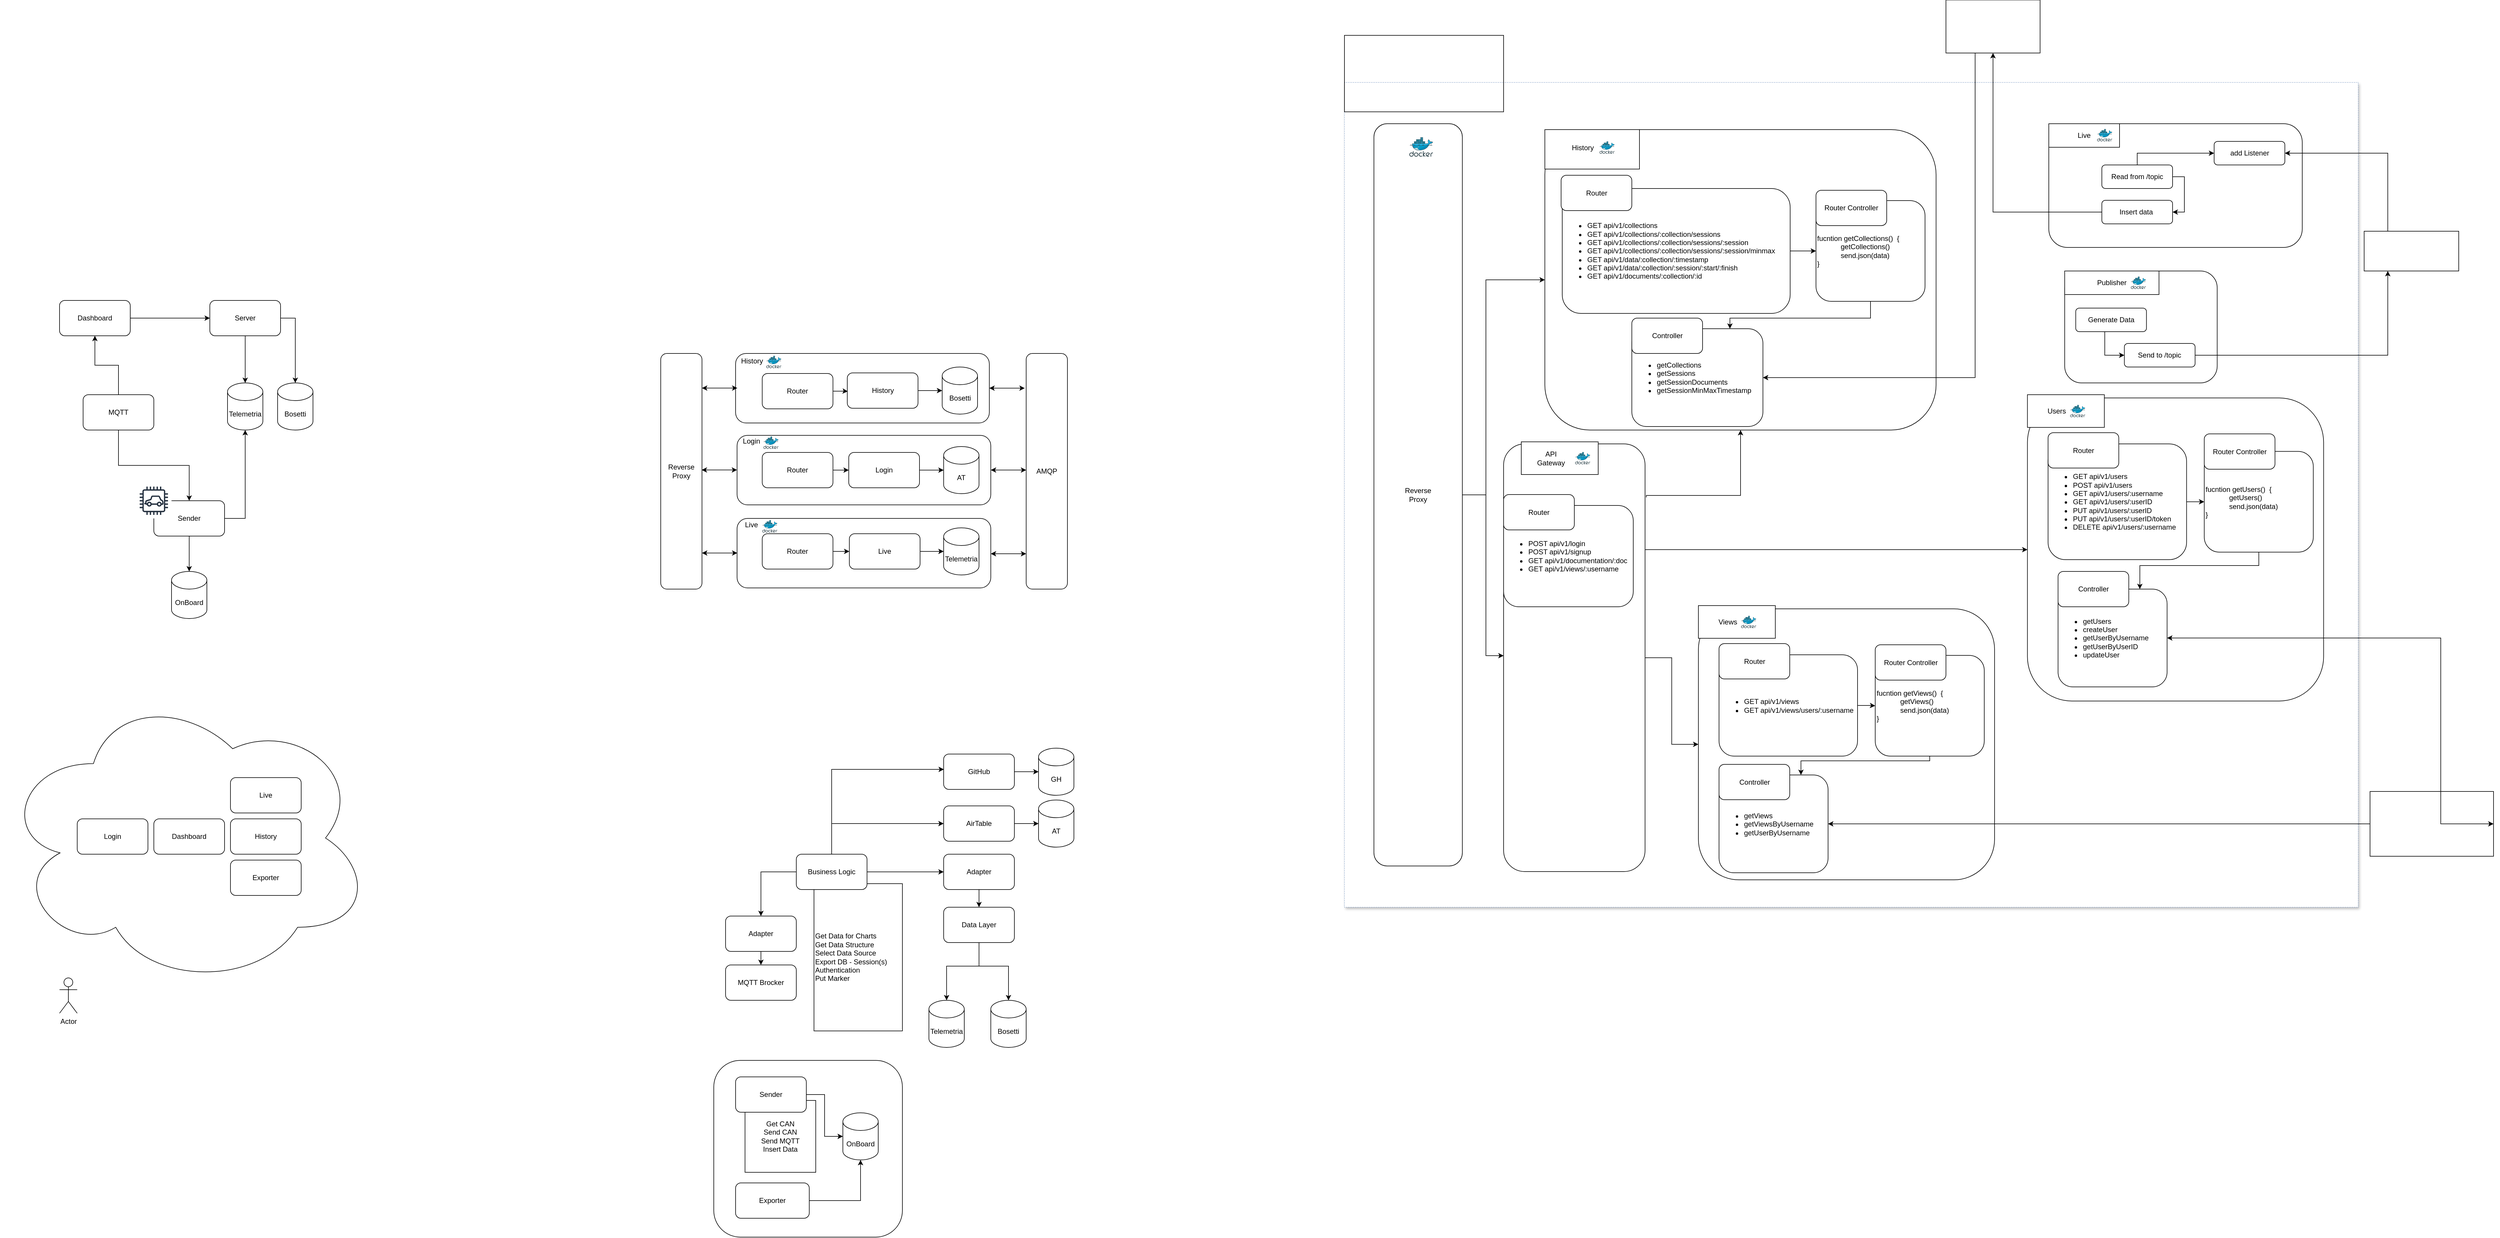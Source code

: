 <mxfile version="14.5.4" type="github" pages="6">
  <diagram id="OLrGYEf47lAQ2E7xzSmT" name="Page-1">
    <mxGraphModel dx="3931" dy="3292" grid="1" gridSize="10" guides="1" tooltips="1" connect="1" arrows="1" fold="1" page="1" pageScale="1" pageWidth="850" pageHeight="1100" math="0" shadow="0">
      <root>
        <mxCell id="0" />
        <mxCell id="1" parent="0" />
        <mxCell id="PHbCOnVw7HgAq8utWp_A-39" value="" style="rounded=0;whiteSpace=wrap;html=1;strokeColor=#6c8ebf;fillColor=#FFFFFF;shadow=1;glass=0;dashed=1;dashPattern=1 2;" parent="1" vertex="1">
          <mxGeometry x="2260" y="-1000" width="1720" height="1400" as="geometry" />
        </mxCell>
        <mxCell id="PHbCOnVw7HgAq8utWp_A-37" value="" style="rounded=0;whiteSpace=wrap;html=1;fillColor=none;" parent="1" vertex="1">
          <mxGeometry x="3990" y="-747.5" width="160.5" height="67.5" as="geometry" />
        </mxCell>
        <mxCell id="Q4ddRCu_6vm57bFwI37p-62" value="" style="rounded=1;whiteSpace=wrap;html=1;fillColor=none;" parent="1" vertex="1">
          <mxGeometry x="2600" y="-920" width="663.75" height="510" as="geometry" />
        </mxCell>
        <mxCell id="Q4ddRCu_6vm57bFwI37p-46" value="" style="rounded=1;whiteSpace=wrap;html=1;fillColor=none;" parent="1" vertex="1">
          <mxGeometry x="3418.75" y="-464.5" width="502.5" height="514.5" as="geometry" />
        </mxCell>
        <mxCell id="Q4ddRCu_6vm57bFwI37p-58" value="" style="rounded=1;whiteSpace=wrap;html=1;fillColor=none;" parent="1" vertex="1">
          <mxGeometry x="2860.5" y="-106.5" width="502.5" height="460" as="geometry" />
        </mxCell>
        <mxCell id="Q4ddRCu_6vm57bFwI37p-43" value="" style="edgeStyle=orthogonalEdgeStyle;rounded=0;orthogonalLoop=1;jettySize=auto;html=1;" parent="1" source="Q4ddRCu_6vm57bFwI37p-39" target="Q4ddRCu_6vm57bFwI37p-40" edge="1">
          <mxGeometry relative="1" as="geometry" />
        </mxCell>
        <mxCell id="Q4ddRCu_6vm57bFwI37p-39" value="&lt;div style=&quot;text-align: justify&quot;&gt;&lt;ul&gt;&lt;li&gt;&lt;span&gt;GET api/v1/users&lt;/span&gt;&lt;/li&gt;&lt;li&gt;&lt;span&gt;POST api/v1/users&lt;/span&gt;&lt;/li&gt;&lt;li&gt;&lt;span&gt;GET api/v1/users/:username&lt;/span&gt;&lt;/li&gt;&lt;li&gt;&lt;span&gt;GET api/v1/users/:userID&lt;/span&gt;&lt;/li&gt;&lt;li&gt;&lt;span&gt;PUT api/v1/users/:userID&lt;/span&gt;&lt;/li&gt;&lt;li&gt;PUT api/v1/users/:userID/token&lt;/li&gt;&lt;li&gt;DELETE api/v1/users/:username&lt;/li&gt;&lt;/ul&gt;&lt;/div&gt;" style="rounded=1;whiteSpace=wrap;html=1;align=left;" parent="1" vertex="1">
          <mxGeometry x="3453.75" y="-386.5" width="235" height="196.5" as="geometry" />
        </mxCell>
        <mxCell id="Q4ddRCu_6vm57bFwI37p-38" value="" style="rounded=1;whiteSpace=wrap;html=1;fillColor=none;" parent="1" vertex="1">
          <mxGeometry x="3455" y="-930" width="430" height="210" as="geometry" />
        </mxCell>
        <mxCell id="AoLztbrD8R_S6kmAyxuV-13" value="" style="rounded=1;whiteSpace=wrap;html=1;" parent="1" vertex="1">
          <mxGeometry x="1229.5" y="-401" width="430.5" height="118" as="geometry" />
        </mxCell>
        <mxCell id="AoLztbrD8R_S6kmAyxuV-14" value="" style="rounded=1;whiteSpace=wrap;html=1;" parent="1" vertex="1">
          <mxGeometry x="1227" y="-540" width="430.5" height="118" as="geometry" />
        </mxCell>
        <mxCell id="AoLztbrD8R_S6kmAyxuV-12" value="" style="rounded=1;whiteSpace=wrap;html=1;" parent="1" vertex="1">
          <mxGeometry x="1229.5" y="-260" width="430.5" height="118" as="geometry" />
        </mxCell>
        <mxCell id="NQgidzCqqt5O9EqtgwEN-80" value="" style="rounded=1;whiteSpace=wrap;html=1;" parent="1" vertex="1">
          <mxGeometry x="1190" y="660" width="320" height="300" as="geometry" />
        </mxCell>
        <mxCell id="NQgidzCqqt5O9EqtgwEN-123" value="Get CAN&lt;br&gt;Send CAN&lt;br&gt;Send MQTT&lt;br&gt;Insert Data&lt;br&gt;" style="rounded=0;whiteSpace=wrap;html=1;" parent="1" vertex="1">
          <mxGeometry x="1243" y="728" width="120" height="122" as="geometry" />
        </mxCell>
        <mxCell id="NQgidzCqqt5O9EqtgwEN-109" value="Get Data for Charts&lt;br&gt;Get Data Structure&lt;br&gt;Select Data Source&lt;br&gt;Export DB - Session(s)&lt;br&gt;Authentication&lt;br&gt;Put Marker" style="rounded=0;whiteSpace=wrap;html=1;align=left;" parent="1" vertex="1">
          <mxGeometry x="1360" y="360" width="150" height="250" as="geometry" />
        </mxCell>
        <mxCell id="NQgidzCqqt5O9EqtgwEN-97" value="" style="ellipse;shape=cloud;whiteSpace=wrap;html=1;" parent="1" vertex="1">
          <mxGeometry x="-20" y="30" width="630" height="505" as="geometry" />
        </mxCell>
        <mxCell id="NQgidzCqqt5O9EqtgwEN-10" style="edgeStyle=orthogonalEdgeStyle;rounded=0;orthogonalLoop=1;jettySize=auto;html=1;entryX=0.5;entryY=1;entryDx=0;entryDy=0;entryPerimeter=0;" parent="1" source="NQgidzCqqt5O9EqtgwEN-1" target="NQgidzCqqt5O9EqtgwEN-4" edge="1">
          <mxGeometry relative="1" as="geometry" />
        </mxCell>
        <mxCell id="NQgidzCqqt5O9EqtgwEN-25" style="edgeStyle=orthogonalEdgeStyle;rounded=0;orthogonalLoop=1;jettySize=auto;html=1;" parent="1" source="NQgidzCqqt5O9EqtgwEN-1" edge="1">
          <mxGeometry relative="1" as="geometry">
            <mxPoint x="300" y="-170" as="targetPoint" />
          </mxGeometry>
        </mxCell>
        <mxCell id="NQgidzCqqt5O9EqtgwEN-1" value="Sender" style="rounded=1;whiteSpace=wrap;html=1;" parent="1" vertex="1">
          <mxGeometry x="240" y="-290" width="120" height="60" as="geometry" />
        </mxCell>
        <mxCell id="NQgidzCqqt5O9EqtgwEN-2" value="" style="outlineConnect=0;fontColor=#232F3E;gradientColor=none;strokeColor=#232F3E;fillColor=#ffffff;dashed=0;verticalLabelPosition=bottom;verticalAlign=top;align=center;html=1;fontSize=12;fontStyle=0;aspect=fixed;shape=mxgraph.aws4.resourceIcon;resIcon=mxgraph.aws4.car;" parent="1" vertex="1">
          <mxGeometry x="210" y="-320" width="60" height="60" as="geometry" />
        </mxCell>
        <mxCell id="NQgidzCqqt5O9EqtgwEN-9" style="edgeStyle=orthogonalEdgeStyle;rounded=0;orthogonalLoop=1;jettySize=auto;html=1;" parent="1" source="NQgidzCqqt5O9EqtgwEN-3" target="NQgidzCqqt5O9EqtgwEN-5" edge="1">
          <mxGeometry relative="1" as="geometry" />
        </mxCell>
        <mxCell id="NQgidzCqqt5O9EqtgwEN-3" value="Dashboard" style="rounded=1;whiteSpace=wrap;html=1;" parent="1" vertex="1">
          <mxGeometry x="80" y="-630" width="120" height="60" as="geometry" />
        </mxCell>
        <mxCell id="NQgidzCqqt5O9EqtgwEN-4" value="Telemetria" style="shape=cylinder3;whiteSpace=wrap;html=1;boundedLbl=1;backgroundOutline=1;size=15;" parent="1" vertex="1">
          <mxGeometry x="365" y="-490" width="60" height="80" as="geometry" />
        </mxCell>
        <mxCell id="NQgidzCqqt5O9EqtgwEN-11" style="edgeStyle=orthogonalEdgeStyle;rounded=0;orthogonalLoop=1;jettySize=auto;html=1;" parent="1" source="NQgidzCqqt5O9EqtgwEN-5" target="NQgidzCqqt5O9EqtgwEN-4" edge="1">
          <mxGeometry relative="1" as="geometry" />
        </mxCell>
        <mxCell id="NQgidzCqqt5O9EqtgwEN-24" style="edgeStyle=orthogonalEdgeStyle;rounded=0;orthogonalLoop=1;jettySize=auto;html=1;" parent="1" source="NQgidzCqqt5O9EqtgwEN-5" target="NQgidzCqqt5O9EqtgwEN-23" edge="1">
          <mxGeometry relative="1" as="geometry">
            <Array as="points">
              <mxPoint x="480" y="-600" />
            </Array>
          </mxGeometry>
        </mxCell>
        <mxCell id="NQgidzCqqt5O9EqtgwEN-5" value="Server" style="rounded=1;whiteSpace=wrap;html=1;" parent="1" vertex="1">
          <mxGeometry x="335" y="-630" width="120" height="60" as="geometry" />
        </mxCell>
        <mxCell id="NQgidzCqqt5O9EqtgwEN-7" style="edgeStyle=orthogonalEdgeStyle;rounded=0;orthogonalLoop=1;jettySize=auto;html=1;" parent="1" source="NQgidzCqqt5O9EqtgwEN-6" target="NQgidzCqqt5O9EqtgwEN-3" edge="1">
          <mxGeometry relative="1" as="geometry" />
        </mxCell>
        <mxCell id="NQgidzCqqt5O9EqtgwEN-8" style="edgeStyle=orthogonalEdgeStyle;rounded=0;orthogonalLoop=1;jettySize=auto;html=1;" parent="1" source="NQgidzCqqt5O9EqtgwEN-6" target="NQgidzCqqt5O9EqtgwEN-1" edge="1">
          <mxGeometry relative="1" as="geometry" />
        </mxCell>
        <mxCell id="NQgidzCqqt5O9EqtgwEN-6" value="MQTT" style="rounded=1;whiteSpace=wrap;html=1;" parent="1" vertex="1">
          <mxGeometry x="120" y="-470" width="120" height="60" as="geometry" />
        </mxCell>
        <mxCell id="NQgidzCqqt5O9EqtgwEN-23" value="Bosetti" style="shape=cylinder3;whiteSpace=wrap;html=1;boundedLbl=1;backgroundOutline=1;size=15;" parent="1" vertex="1">
          <mxGeometry x="450" y="-490" width="60" height="80" as="geometry" />
        </mxCell>
        <mxCell id="NQgidzCqqt5O9EqtgwEN-26" value="OnBoard" style="shape=cylinder3;whiteSpace=wrap;html=1;boundedLbl=1;backgroundOutline=1;size=15;" parent="1" vertex="1">
          <mxGeometry x="270" y="-170" width="60" height="80" as="geometry" />
        </mxCell>
        <mxCell id="NQgidzCqqt5O9EqtgwEN-32" value="Login" style="rounded=1;whiteSpace=wrap;html=1;" parent="1" vertex="1">
          <mxGeometry x="110" y="250" width="120" height="60" as="geometry" />
        </mxCell>
        <mxCell id="NQgidzCqqt5O9EqtgwEN-33" value="Telemetria" style="shape=cylinder3;whiteSpace=wrap;html=1;boundedLbl=1;backgroundOutline=1;size=15;" parent="1" vertex="1">
          <mxGeometry x="1555" y="558" width="60" height="80" as="geometry" />
        </mxCell>
        <mxCell id="NQgidzCqqt5O9EqtgwEN-51" style="edgeStyle=orthogonalEdgeStyle;rounded=0;orthogonalLoop=1;jettySize=auto;html=1;" parent="1" source="NQgidzCqqt5O9EqtgwEN-36" target="NQgidzCqqt5O9EqtgwEN-49" edge="1">
          <mxGeometry relative="1" as="geometry" />
        </mxCell>
        <mxCell id="NQgidzCqqt5O9EqtgwEN-62" style="edgeStyle=orthogonalEdgeStyle;rounded=0;orthogonalLoop=1;jettySize=auto;html=1;entryX=0.003;entryY=0.434;entryDx=0;entryDy=0;entryPerimeter=0;" parent="1" source="NQgidzCqqt5O9EqtgwEN-36" target="NQgidzCqqt5O9EqtgwEN-61" edge="1">
          <mxGeometry relative="1" as="geometry">
            <Array as="points">
              <mxPoint x="1390" y="166" />
            </Array>
          </mxGeometry>
        </mxCell>
        <mxCell id="NQgidzCqqt5O9EqtgwEN-108" style="edgeStyle=orthogonalEdgeStyle;rounded=0;orthogonalLoop=1;jettySize=auto;html=1;entryX=0;entryY=0.5;entryDx=0;entryDy=0;" parent="1" source="NQgidzCqqt5O9EqtgwEN-36" target="NQgidzCqqt5O9EqtgwEN-58" edge="1">
          <mxGeometry relative="1" as="geometry">
            <Array as="points">
              <mxPoint x="1390" y="258" />
            </Array>
          </mxGeometry>
        </mxCell>
        <mxCell id="NQgidzCqqt5O9EqtgwEN-125" style="edgeStyle=orthogonalEdgeStyle;rounded=0;orthogonalLoop=1;jettySize=auto;html=1;" parent="1" source="NQgidzCqqt5O9EqtgwEN-36" target="NQgidzCqqt5O9EqtgwEN-117" edge="1">
          <mxGeometry relative="1" as="geometry">
            <Array as="points">
              <mxPoint x="1270" y="340" />
            </Array>
          </mxGeometry>
        </mxCell>
        <mxCell id="NQgidzCqqt5O9EqtgwEN-36" value="Business Logic" style="rounded=1;whiteSpace=wrap;html=1;" parent="1" vertex="1">
          <mxGeometry x="1330" y="310" width="120" height="60" as="geometry" />
        </mxCell>
        <mxCell id="NQgidzCqqt5O9EqtgwEN-40" value="Bosetti" style="shape=cylinder3;whiteSpace=wrap;html=1;boundedLbl=1;backgroundOutline=1;size=15;" parent="1" vertex="1">
          <mxGeometry x="1660" y="558" width="60" height="80" as="geometry" />
        </mxCell>
        <mxCell id="NQgidzCqqt5O9EqtgwEN-52" style="edgeStyle=orthogonalEdgeStyle;rounded=0;orthogonalLoop=1;jettySize=auto;html=1;" parent="1" source="NQgidzCqqt5O9EqtgwEN-49" target="NQgidzCqqt5O9EqtgwEN-50" edge="1">
          <mxGeometry relative="1" as="geometry" />
        </mxCell>
        <mxCell id="NQgidzCqqt5O9EqtgwEN-49" value="Adapter" style="rounded=1;whiteSpace=wrap;html=1;" parent="1" vertex="1">
          <mxGeometry x="1580" y="310" width="120" height="60" as="geometry" />
        </mxCell>
        <mxCell id="NQgidzCqqt5O9EqtgwEN-53" style="edgeStyle=orthogonalEdgeStyle;rounded=0;orthogonalLoop=1;jettySize=auto;html=1;entryX=0.5;entryY=0;entryDx=0;entryDy=0;entryPerimeter=0;" parent="1" source="NQgidzCqqt5O9EqtgwEN-50" target="NQgidzCqqt5O9EqtgwEN-40" edge="1">
          <mxGeometry relative="1" as="geometry">
            <Array as="points">
              <mxPoint x="1640" y="500" />
              <mxPoint x="1690" y="500" />
            </Array>
          </mxGeometry>
        </mxCell>
        <mxCell id="NQgidzCqqt5O9EqtgwEN-54" style="edgeStyle=orthogonalEdgeStyle;rounded=0;orthogonalLoop=1;jettySize=auto;html=1;entryX=0.5;entryY=0;entryDx=0;entryDy=0;entryPerimeter=0;" parent="1" source="NQgidzCqqt5O9EqtgwEN-50" target="NQgidzCqqt5O9EqtgwEN-33" edge="1">
          <mxGeometry relative="1" as="geometry">
            <Array as="points">
              <mxPoint x="1640" y="500" />
              <mxPoint x="1585" y="500" />
            </Array>
          </mxGeometry>
        </mxCell>
        <mxCell id="NQgidzCqqt5O9EqtgwEN-50" value="Data Layer" style="rounded=1;whiteSpace=wrap;html=1;" parent="1" vertex="1">
          <mxGeometry x="1580" y="400" width="120" height="60" as="geometry" />
        </mxCell>
        <mxCell id="NQgidzCqqt5O9EqtgwEN-55" value="Dashboard" style="rounded=1;whiteSpace=wrap;html=1;" parent="1" vertex="1">
          <mxGeometry x="240" y="250" width="120" height="60" as="geometry" />
        </mxCell>
        <mxCell id="NQgidzCqqt5O9EqtgwEN-64" style="edgeStyle=orthogonalEdgeStyle;rounded=0;orthogonalLoop=1;jettySize=auto;html=1;" parent="1" source="NQgidzCqqt5O9EqtgwEN-58" target="NQgidzCqqt5O9EqtgwEN-63" edge="1">
          <mxGeometry relative="1" as="geometry" />
        </mxCell>
        <mxCell id="NQgidzCqqt5O9EqtgwEN-58" value="AirTable" style="rounded=1;whiteSpace=wrap;html=1;" parent="1" vertex="1">
          <mxGeometry x="1580" y="228" width="120" height="60" as="geometry" />
        </mxCell>
        <mxCell id="NQgidzCqqt5O9EqtgwEN-107" style="edgeStyle=orthogonalEdgeStyle;rounded=0;orthogonalLoop=1;jettySize=auto;html=1;entryX=0;entryY=0.5;entryDx=0;entryDy=0;entryPerimeter=0;" parent="1" source="NQgidzCqqt5O9EqtgwEN-61" target="NQgidzCqqt5O9EqtgwEN-106" edge="1">
          <mxGeometry relative="1" as="geometry" />
        </mxCell>
        <mxCell id="NQgidzCqqt5O9EqtgwEN-61" value="GitHub" style="rounded=1;whiteSpace=wrap;html=1;" parent="1" vertex="1">
          <mxGeometry x="1580" y="140" width="120" height="60" as="geometry" />
        </mxCell>
        <mxCell id="NQgidzCqqt5O9EqtgwEN-63" value="AT" style="shape=cylinder3;whiteSpace=wrap;html=1;boundedLbl=1;backgroundOutline=1;size=15;" parent="1" vertex="1">
          <mxGeometry x="1741" y="218" width="60" height="80" as="geometry" />
        </mxCell>
        <mxCell id="NQgidzCqqt5O9EqtgwEN-65" value="Live" style="rounded=1;whiteSpace=wrap;html=1;" parent="1" vertex="1">
          <mxGeometry x="370" y="180" width="120" height="60" as="geometry" />
        </mxCell>
        <mxCell id="NQgidzCqqt5O9EqtgwEN-81" style="edgeStyle=orthogonalEdgeStyle;rounded=0;orthogonalLoop=1;jettySize=auto;html=1;entryX=0;entryY=0.5;entryDx=0;entryDy=0;entryPerimeter=0;" parent="1" source="NQgidzCqqt5O9EqtgwEN-82" target="NQgidzCqqt5O9EqtgwEN-84" edge="1">
          <mxGeometry relative="1" as="geometry" />
        </mxCell>
        <mxCell id="NQgidzCqqt5O9EqtgwEN-82" value="Sender" style="rounded=1;whiteSpace=wrap;html=1;" parent="1" vertex="1">
          <mxGeometry x="1227" y="688" width="120" height="60" as="geometry" />
        </mxCell>
        <mxCell id="NQgidzCqqt5O9EqtgwEN-84" value="OnBoard" style="shape=cylinder3;whiteSpace=wrap;html=1;boundedLbl=1;backgroundOutline=1;size=15;" parent="1" vertex="1">
          <mxGeometry x="1409" y="749" width="60" height="80" as="geometry" />
        </mxCell>
        <mxCell id="NQgidzCqqt5O9EqtgwEN-85" style="edgeStyle=orthogonalEdgeStyle;rounded=0;orthogonalLoop=1;jettySize=auto;html=1;" parent="1" source="NQgidzCqqt5O9EqtgwEN-86" target="NQgidzCqqt5O9EqtgwEN-84" edge="1">
          <mxGeometry relative="1" as="geometry" />
        </mxCell>
        <mxCell id="NQgidzCqqt5O9EqtgwEN-86" value="Exporter" style="rounded=1;whiteSpace=wrap;html=1;" parent="1" vertex="1">
          <mxGeometry x="1227" y="868" width="125" height="60" as="geometry" />
        </mxCell>
        <mxCell id="NQgidzCqqt5O9EqtgwEN-100" value="Actor" style="shape=umlActor;verticalLabelPosition=bottom;verticalAlign=top;html=1;outlineConnect=0;" parent="1" vertex="1">
          <mxGeometry x="80" y="520" width="30" height="60" as="geometry" />
        </mxCell>
        <mxCell id="NQgidzCqqt5O9EqtgwEN-101" value="Exporter" style="rounded=1;whiteSpace=wrap;html=1;" parent="1" vertex="1">
          <mxGeometry x="370" y="320" width="120" height="60" as="geometry" />
        </mxCell>
        <mxCell id="NQgidzCqqt5O9EqtgwEN-102" value="History" style="rounded=1;whiteSpace=wrap;html=1;" parent="1" vertex="1">
          <mxGeometry x="370" y="250" width="120" height="60" as="geometry" />
        </mxCell>
        <mxCell id="NQgidzCqqt5O9EqtgwEN-106" value="GH" style="shape=cylinder3;whiteSpace=wrap;html=1;boundedLbl=1;backgroundOutline=1;size=15;" parent="1" vertex="1">
          <mxGeometry x="1741" y="130" width="60" height="80" as="geometry" />
        </mxCell>
        <mxCell id="NQgidzCqqt5O9EqtgwEN-115" value="MQTT Brocker" style="rounded=1;whiteSpace=wrap;html=1;" parent="1" vertex="1">
          <mxGeometry x="1210" y="498" width="120" height="60" as="geometry" />
        </mxCell>
        <mxCell id="NQgidzCqqt5O9EqtgwEN-116" style="edgeStyle=orthogonalEdgeStyle;rounded=0;orthogonalLoop=1;jettySize=auto;html=1;" parent="1" source="NQgidzCqqt5O9EqtgwEN-117" target="NQgidzCqqt5O9EqtgwEN-115" edge="1">
          <mxGeometry relative="1" as="geometry" />
        </mxCell>
        <mxCell id="NQgidzCqqt5O9EqtgwEN-117" value="Adapter" style="rounded=1;whiteSpace=wrap;html=1;" parent="1" vertex="1">
          <mxGeometry x="1210" y="415" width="120" height="60" as="geometry" />
        </mxCell>
        <mxCell id="NQgidzCqqt5O9EqtgwEN-124" value="" style="shape=image;html=1;verticalAlign=top;verticalLabelPosition=bottom;labelBackgroundColor=#ffffff;imageAspect=0;aspect=fixed;image=https://cdn4.iconfinder.com/data/icons/logos-and-brands/512/272_Raspberry_Pi_logo-128.png" parent="1" vertex="1">
          <mxGeometry x="1170" y="630" width="69" height="69" as="geometry" />
        </mxCell>
        <mxCell id="AoLztbrD8R_S6kmAyxuV-10" value="" style="edgeStyle=orthogonalEdgeStyle;rounded=0;orthogonalLoop=1;jettySize=auto;html=1;" parent="1" source="AoLztbrD8R_S6kmAyxuV-2" target="AoLztbrD8R_S6kmAyxuV-9" edge="1">
          <mxGeometry relative="1" as="geometry" />
        </mxCell>
        <mxCell id="AoLztbrD8R_S6kmAyxuV-2" value="Live" style="rounded=1;whiteSpace=wrap;html=1;" parent="1" vertex="1">
          <mxGeometry x="1420" y="-234" width="120" height="60" as="geometry" />
        </mxCell>
        <mxCell id="AoLztbrD8R_S6kmAyxuV-3" style="edgeStyle=orthogonalEdgeStyle;rounded=0;orthogonalLoop=1;jettySize=auto;html=1;" parent="1" source="AoLztbrD8R_S6kmAyxuV-4" target="AoLztbrD8R_S6kmAyxuV-7" edge="1">
          <mxGeometry relative="1" as="geometry" />
        </mxCell>
        <mxCell id="AoLztbrD8R_S6kmAyxuV-4" value="Login" style="rounded=1;whiteSpace=wrap;html=1;" parent="1" vertex="1">
          <mxGeometry x="1419" y="-372" width="120" height="60" as="geometry" />
        </mxCell>
        <mxCell id="AoLztbrD8R_S6kmAyxuV-5" style="edgeStyle=orthogonalEdgeStyle;rounded=0;orthogonalLoop=1;jettySize=auto;html=1;entryX=0;entryY=0.5;entryDx=0;entryDy=0;entryPerimeter=0;" parent="1" source="AoLztbrD8R_S6kmAyxuV-6" target="AoLztbrD8R_S6kmAyxuV-8" edge="1">
          <mxGeometry relative="1" as="geometry" />
        </mxCell>
        <mxCell id="AoLztbrD8R_S6kmAyxuV-6" value="History" style="rounded=1;whiteSpace=wrap;html=1;" parent="1" vertex="1">
          <mxGeometry x="1416.5" y="-507" width="120" height="60" as="geometry" />
        </mxCell>
        <mxCell id="AoLztbrD8R_S6kmAyxuV-7" value="AT" style="shape=cylinder3;whiteSpace=wrap;html=1;boundedLbl=1;backgroundOutline=1;size=15;" parent="1" vertex="1">
          <mxGeometry x="1580" y="-382" width="60" height="80" as="geometry" />
        </mxCell>
        <mxCell id="AoLztbrD8R_S6kmAyxuV-8" value="Bosetti" style="shape=cylinder3;whiteSpace=wrap;html=1;boundedLbl=1;backgroundOutline=1;size=15;" parent="1" vertex="1">
          <mxGeometry x="1577.5" y="-517" width="60" height="80" as="geometry" />
        </mxCell>
        <mxCell id="AoLztbrD8R_S6kmAyxuV-9" value="Telemetria" style="shape=cylinder3;whiteSpace=wrap;html=1;boundedLbl=1;backgroundOutline=1;size=15;" parent="1" vertex="1">
          <mxGeometry x="1580" y="-244" width="60" height="80" as="geometry" />
        </mxCell>
        <mxCell id="AoLztbrD8R_S6kmAyxuV-11" value="AMQP" style="rounded=1;whiteSpace=wrap;html=1;" parent="1" vertex="1">
          <mxGeometry x="1720" y="-540" width="70" height="400" as="geometry" />
        </mxCell>
        <mxCell id="AoLztbrD8R_S6kmAyxuV-15" value="Reverse&lt;br&gt;Proxy" style="rounded=1;whiteSpace=wrap;html=1;" parent="1" vertex="1">
          <mxGeometry x="1100" y="-540" width="70" height="400" as="geometry" />
        </mxCell>
        <mxCell id="AoLztbrD8R_S6kmAyxuV-19" value="" style="endArrow=classic;startArrow=classic;html=1;entryX=0;entryY=0.85;entryDx=0;entryDy=0;entryPerimeter=0;" parent="1" target="AoLztbrD8R_S6kmAyxuV-11" edge="1">
          <mxGeometry width="50" height="50" relative="1" as="geometry">
            <mxPoint x="1660" y="-200" as="sourcePoint" />
            <mxPoint x="1710" y="-250" as="targetPoint" />
          </mxGeometry>
        </mxCell>
        <mxCell id="AoLztbrD8R_S6kmAyxuV-20" value="" style="endArrow=classic;startArrow=classic;html=1;entryX=0;entryY=0.85;entryDx=0;entryDy=0;entryPerimeter=0;" parent="1" edge="1">
          <mxGeometry width="50" height="50" relative="1" as="geometry">
            <mxPoint x="1660" y="-342.12" as="sourcePoint" />
            <mxPoint x="1720" y="-342.12" as="targetPoint" />
          </mxGeometry>
        </mxCell>
        <mxCell id="AoLztbrD8R_S6kmAyxuV-21" value="" style="endArrow=classic;startArrow=classic;html=1;entryX=0;entryY=0.85;entryDx=0;entryDy=0;entryPerimeter=0;" parent="1" edge="1">
          <mxGeometry width="50" height="50" relative="1" as="geometry">
            <mxPoint x="1657.5" y="-481.12" as="sourcePoint" />
            <mxPoint x="1717.5" y="-481.12" as="targetPoint" />
          </mxGeometry>
        </mxCell>
        <mxCell id="AoLztbrD8R_S6kmAyxuV-22" value="" style="endArrow=classic;startArrow=classic;html=1;entryX=0;entryY=0.85;entryDx=0;entryDy=0;entryPerimeter=0;" parent="1" edge="1">
          <mxGeometry width="50" height="50" relative="1" as="geometry">
            <mxPoint x="1169.5" y="-342.29" as="sourcePoint" />
            <mxPoint x="1229.5" y="-342.29" as="targetPoint" />
          </mxGeometry>
        </mxCell>
        <mxCell id="AoLztbrD8R_S6kmAyxuV-23" value="" style="endArrow=classic;startArrow=classic;html=1;entryX=0;entryY=0.85;entryDx=0;entryDy=0;entryPerimeter=0;" parent="1" edge="1">
          <mxGeometry width="50" height="50" relative="1" as="geometry">
            <mxPoint x="1170" y="-481.29" as="sourcePoint" />
            <mxPoint x="1230" y="-481.29" as="targetPoint" />
          </mxGeometry>
        </mxCell>
        <mxCell id="AoLztbrD8R_S6kmAyxuV-24" value="" style="endArrow=classic;startArrow=classic;html=1;entryX=0;entryY=0.85;entryDx=0;entryDy=0;entryPerimeter=0;" parent="1" edge="1">
          <mxGeometry width="50" height="50" relative="1" as="geometry">
            <mxPoint x="1170" y="-201.29" as="sourcePoint" />
            <mxPoint x="1230" y="-201.29" as="targetPoint" />
          </mxGeometry>
        </mxCell>
        <mxCell id="AoLztbrD8R_S6kmAyxuV-25" value="History" style="text;html=1;strokeColor=none;fillColor=none;align=center;verticalAlign=middle;whiteSpace=wrap;rounded=0;" parent="1" vertex="1">
          <mxGeometry x="1235" y="-537" width="40" height="20" as="geometry" />
        </mxCell>
        <mxCell id="AoLztbrD8R_S6kmAyxuV-26" value="Login" style="text;html=1;strokeColor=none;fillColor=none;align=center;verticalAlign=middle;whiteSpace=wrap;rounded=0;" parent="1" vertex="1">
          <mxGeometry x="1234.2" y="-401" width="40" height="20" as="geometry" />
        </mxCell>
        <mxCell id="AoLztbrD8R_S6kmAyxuV-27" value="Live" style="text;html=1;strokeColor=none;fillColor=none;align=center;verticalAlign=middle;whiteSpace=wrap;rounded=0;" parent="1" vertex="1">
          <mxGeometry x="1234.2" y="-259" width="40" height="20" as="geometry" />
        </mxCell>
        <mxCell id="AoLztbrD8R_S6kmAyxuV-29" value="" style="aspect=fixed;html=1;points=[];align=center;image;fontSize=12;image=img/lib/mscae/Docker.svg;" parent="1" vertex="1">
          <mxGeometry x="1279.0" y="-536" width="25.61" height="21" as="geometry" />
        </mxCell>
        <mxCell id="AoLztbrD8R_S6kmAyxuV-30" value="" style="aspect=fixed;html=1;points=[];align=center;image;fontSize=12;image=img/lib/mscae/Docker.svg;" parent="1" vertex="1">
          <mxGeometry x="1274.2" y="-399" width="25.61" height="21" as="geometry" />
        </mxCell>
        <mxCell id="AoLztbrD8R_S6kmAyxuV-31" value="" style="aspect=fixed;html=1;points=[];align=center;image;fontSize=12;image=img/lib/mscae/Docker.svg;" parent="1" vertex="1">
          <mxGeometry x="1272.2" y="-257" width="25.61" height="21" as="geometry" />
        </mxCell>
        <mxCell id="AoLztbrD8R_S6kmAyxuV-37" value="" style="shape=image;html=1;verticalAlign=top;verticalLabelPosition=bottom;labelBackgroundColor=#ffffff;imageAspect=0;aspect=fixed;image=https://cdn4.iconfinder.com/data/icons/logos-brands-5/24/nginx-128.png" parent="1" vertex="1">
          <mxGeometry x="1103" y="-537" width="30" height="30" as="geometry" />
        </mxCell>
        <mxCell id="AoLztbrD8R_S6kmAyxuV-45" style="edgeStyle=orthogonalEdgeStyle;rounded=0;orthogonalLoop=1;jettySize=auto;html=1;entryX=0.008;entryY=0.523;entryDx=0;entryDy=0;entryPerimeter=0;" parent="1" source="AoLztbrD8R_S6kmAyxuV-39" target="AoLztbrD8R_S6kmAyxuV-6" edge="1">
          <mxGeometry relative="1" as="geometry" />
        </mxCell>
        <mxCell id="AoLztbrD8R_S6kmAyxuV-39" value="Router" style="rounded=1;whiteSpace=wrap;html=1;" parent="1" vertex="1">
          <mxGeometry x="1272.2" y="-506" width="120" height="60" as="geometry" />
        </mxCell>
        <mxCell id="AoLztbrD8R_S6kmAyxuV-44" style="edgeStyle=orthogonalEdgeStyle;rounded=0;orthogonalLoop=1;jettySize=auto;html=1;" parent="1" source="AoLztbrD8R_S6kmAyxuV-40" target="AoLztbrD8R_S6kmAyxuV-4" edge="1">
          <mxGeometry relative="1" as="geometry" />
        </mxCell>
        <mxCell id="AoLztbrD8R_S6kmAyxuV-40" value="Router" style="rounded=1;whiteSpace=wrap;html=1;" parent="1" vertex="1">
          <mxGeometry x="1272.2" y="-372" width="120" height="60" as="geometry" />
        </mxCell>
        <mxCell id="AoLztbrD8R_S6kmAyxuV-42" value="" style="edgeStyle=orthogonalEdgeStyle;rounded=0;orthogonalLoop=1;jettySize=auto;html=1;" parent="1" source="AoLztbrD8R_S6kmAyxuV-41" target="AoLztbrD8R_S6kmAyxuV-2" edge="1">
          <mxGeometry relative="1" as="geometry" />
        </mxCell>
        <mxCell id="AoLztbrD8R_S6kmAyxuV-41" value="Router" style="rounded=1;whiteSpace=wrap;html=1;" parent="1" vertex="1">
          <mxGeometry x="1272.2" y="-234" width="120" height="60" as="geometry" />
        </mxCell>
        <mxCell id="Q4ddRCu_6vm57bFwI37p-5" value="Live" style="rounded=0;whiteSpace=wrap;html=1;" parent="1" vertex="1">
          <mxGeometry x="3455" y="-930" width="120" height="40" as="geometry" />
        </mxCell>
        <mxCell id="PHbCOnVw7HgAq8utWp_A-40" style="edgeStyle=orthogonalEdgeStyle;rounded=0;orthogonalLoop=1;jettySize=auto;html=1;startArrow=none;startFill=0;endArrow=classic;endFill=1;" parent="1" source="Q4ddRCu_6vm57bFwI37p-14" target="Q4ddRCu_6vm57bFwI37p-76" edge="1">
          <mxGeometry relative="1" as="geometry">
            <Array as="points">
              <mxPoint x="2500" y="-300" />
              <mxPoint x="2500" y="-27" />
            </Array>
          </mxGeometry>
        </mxCell>
        <mxCell id="PHbCOnVw7HgAq8utWp_A-41" style="edgeStyle=orthogonalEdgeStyle;rounded=0;orthogonalLoop=1;jettySize=auto;html=1;entryX=0;entryY=0.5;entryDx=0;entryDy=0;startArrow=none;startFill=0;endArrow=classic;endFill=1;" parent="1" source="Q4ddRCu_6vm57bFwI37p-14" target="Q4ddRCu_6vm57bFwI37p-62" edge="1">
          <mxGeometry relative="1" as="geometry">
            <Array as="points">
              <mxPoint x="2500" y="-300" />
              <mxPoint x="2500" y="-665" />
            </Array>
          </mxGeometry>
        </mxCell>
        <mxCell id="Q4ddRCu_6vm57bFwI37p-14" value="Reverse&lt;br&gt;Proxy" style="rounded=1;whiteSpace=wrap;html=1;" parent="1" vertex="1">
          <mxGeometry x="2310" y="-930" width="150" height="1260" as="geometry" />
        </mxCell>
        <mxCell id="Q4ddRCu_6vm57bFwI37p-26" value="" style="aspect=fixed;html=1;points=[];align=center;image;fontSize=12;image=img/lib/mscae/Docker.svg;" parent="1" vertex="1">
          <mxGeometry x="3536.95" y="-921" width="25.61" height="21" as="geometry" />
        </mxCell>
        <mxCell id="Q4ddRCu_6vm57bFwI37p-27" value="" style="shape=image;html=1;verticalAlign=top;verticalLabelPosition=bottom;labelBackgroundColor=#ffffff;imageAspect=0;aspect=fixed;image=https://cdn4.iconfinder.com/data/icons/logos-brands-5/24/nginx-128.png" parent="1" vertex="1">
          <mxGeometry x="2320" y="-913" width="45" height="45" as="geometry" />
        </mxCell>
        <mxCell id="Q4ddRCu_6vm57bFwI37p-31" value="Router" style="rounded=1;whiteSpace=wrap;html=1;" parent="1" vertex="1">
          <mxGeometry x="3453.75" y="-405.5" width="120" height="60" as="geometry" />
        </mxCell>
        <mxCell id="PHbCOnVw7HgAq8utWp_A-31" style="edgeStyle=orthogonalEdgeStyle;rounded=0;orthogonalLoop=1;jettySize=auto;html=1;entryX=1;entryY=0.5;entryDx=0;entryDy=0;startArrow=none;startFill=0;endArrow=classic;endFill=1;exitX=1;exitY=0.5;exitDx=0;exitDy=0;" parent="1" source="Q4ddRCu_6vm57bFwI37p-34" target="Q4ddRCu_6vm57bFwI37p-35" edge="1">
          <mxGeometry relative="1" as="geometry" />
        </mxCell>
        <mxCell id="Q4ddRCu_6vm57bFwI37p-34" value="Read from /topic" style="rounded=1;whiteSpace=wrap;html=1;" parent="1" vertex="1">
          <mxGeometry x="3545" y="-860" width="120" height="40" as="geometry" />
        </mxCell>
        <mxCell id="PHbCOnVw7HgAq8utWp_A-32" style="edgeStyle=orthogonalEdgeStyle;rounded=0;orthogonalLoop=1;jettySize=auto;html=1;startArrow=none;startFill=0;endArrow=classic;endFill=1;" parent="1" source="Q4ddRCu_6vm57bFwI37p-35" target="PHbCOnVw7HgAq8utWp_A-19" edge="1">
          <mxGeometry relative="1" as="geometry" />
        </mxCell>
        <mxCell id="Q4ddRCu_6vm57bFwI37p-35" value="Insert data&amp;nbsp;" style="rounded=1;whiteSpace=wrap;html=1;" parent="1" vertex="1">
          <mxGeometry x="3545" y="-800" width="120" height="40" as="geometry" />
        </mxCell>
        <mxCell id="Q4ddRCu_6vm57bFwI37p-45" value="" style="edgeStyle=orthogonalEdgeStyle;rounded=0;orthogonalLoop=1;jettySize=auto;html=1;entryX=0.75;entryY=0;entryDx=0;entryDy=0;" parent="1" source="Q4ddRCu_6vm57bFwI37p-40" target="Q4ddRCu_6vm57bFwI37p-41" edge="1">
          <mxGeometry relative="1" as="geometry">
            <Array as="points">
              <mxPoint x="3811.75" y="-180" />
              <mxPoint x="3609.75" y="-180" />
            </Array>
          </mxGeometry>
        </mxCell>
        <mxCell id="Q4ddRCu_6vm57bFwI37p-40" value="&lt;div style=&quot;text-align: justify&quot;&gt;&lt;span&gt;&lt;br&gt;&lt;/span&gt;&lt;/div&gt;&lt;div style=&quot;text-align: justify&quot;&gt;&lt;span&gt;&lt;br&gt;&lt;/span&gt;&lt;/div&gt;&lt;div style=&quot;text-align: justify&quot;&gt;&lt;span&gt;fucntion getUsers()&amp;nbsp; {&lt;/span&gt;&lt;br&gt;&lt;/div&gt;&lt;blockquote style=&quot;margin: 0 0 0 40px ; border: none ; padding: 0px&quot;&gt;&lt;div&gt;&lt;span&gt;getUsers()&lt;/span&gt;&lt;/div&gt;&lt;div&gt;send.json(data)&lt;/div&gt;&lt;/blockquote&gt;&lt;div style=&quot;text-align: justify&quot;&gt;}&lt;/div&gt;&lt;div style=&quot;text-align: justify&quot;&gt;&lt;span&gt;&lt;br&gt;&lt;/span&gt;&lt;/div&gt;&lt;div style=&quot;text-align: justify&quot;&gt;&lt;span&gt;&lt;br&gt;&lt;/span&gt;&lt;/div&gt;" style="rounded=1;whiteSpace=wrap;html=1;align=left;" parent="1" vertex="1">
          <mxGeometry x="3718.75" y="-373.75" width="185" height="171" as="geometry" />
        </mxCell>
        <mxCell id="Q4ddRCu_6vm57bFwI37p-7" value="Router Controller" style="rounded=1;whiteSpace=wrap;html=1;" parent="1" vertex="1">
          <mxGeometry x="3718.75" y="-403.5" width="120" height="60" as="geometry" />
        </mxCell>
        <mxCell id="PHbCOnVw7HgAq8utWp_A-27" style="edgeStyle=orthogonalEdgeStyle;rounded=0;orthogonalLoop=1;jettySize=auto;html=1;entryX=1;entryY=0.5;entryDx=0;entryDy=0;startArrow=classic;startFill=1;endArrow=classic;endFill=1;exitX=1;exitY=0.5;exitDx=0;exitDy=0;" parent="1" source="Q4ddRCu_6vm57bFwI37p-41" target="PHbCOnVw7HgAq8utWp_A-21" edge="1">
          <mxGeometry relative="1" as="geometry">
            <Array as="points">
              <mxPoint x="4120" y="-57" />
              <mxPoint x="4120" y="259" />
            </Array>
          </mxGeometry>
        </mxCell>
        <mxCell id="Q4ddRCu_6vm57bFwI37p-41" value="&lt;div style=&quot;text-align: justify&quot;&gt;&lt;ul&gt;&lt;li&gt;&lt;span&gt;getUsers&lt;/span&gt;&lt;/li&gt;&lt;li&gt;&lt;span&gt;createUser&lt;/span&gt;&lt;/li&gt;&lt;li&gt;&lt;span&gt;getUserByUsername&lt;/span&gt;&lt;/li&gt;&lt;li&gt;getUserByUserID&lt;/li&gt;&lt;li&gt;&lt;span&gt;updateUser&lt;/span&gt;&lt;/li&gt;&lt;/ul&gt;&lt;/div&gt;" style="rounded=1;whiteSpace=wrap;html=1;align=left;" parent="1" vertex="1">
          <mxGeometry x="3470.7" y="-140" width="185" height="166" as="geometry" />
        </mxCell>
        <mxCell id="Q4ddRCu_6vm57bFwI37p-42" value="Controller" style="rounded=1;whiteSpace=wrap;html=1;" parent="1" vertex="1">
          <mxGeometry x="3470.7" y="-170" width="120" height="60" as="geometry" />
        </mxCell>
        <mxCell id="Q4ddRCu_6vm57bFwI37p-1" value="" style="rounded=0;whiteSpace=wrap;html=1;fillColor=#FFFFFF;" parent="1" vertex="1">
          <mxGeometry x="3418.75" y="-470" width="130.5" height="55.5" as="geometry" />
        </mxCell>
        <mxCell id="Q4ddRCu_6vm57bFwI37p-22" value="Users" style="text;html=1;strokeColor=none;fillColor=none;align=center;verticalAlign=middle;whiteSpace=wrap;rounded=0;" parent="1" vertex="1">
          <mxGeometry x="3446.44" y="-453.44" width="44.75" height="22.38" as="geometry" />
        </mxCell>
        <mxCell id="Q4ddRCu_6vm57bFwI37p-25" value="" style="aspect=fixed;html=1;points=[];align=center;image;fontSize=12;image=img/lib/mscae/Docker.svg;" parent="1" vertex="1">
          <mxGeometry x="3491.19" y="-452.75" width="25.61" height="21" as="geometry" />
        </mxCell>
        <mxCell id="Q4ddRCu_6vm57bFwI37p-48" value="" style="edgeStyle=orthogonalEdgeStyle;rounded=0;orthogonalLoop=1;jettySize=auto;html=1;" parent="1" source="Q4ddRCu_6vm57bFwI37p-49" target="Q4ddRCu_6vm57bFwI37p-53" edge="1">
          <mxGeometry relative="1" as="geometry" />
        </mxCell>
        <mxCell id="Q4ddRCu_6vm57bFwI37p-49" value="&lt;div style=&quot;text-align: justify&quot;&gt;&lt;ul&gt;&lt;li&gt;&lt;span&gt;GET api/v1/views&lt;/span&gt;&lt;/li&gt;&lt;li&gt;&lt;span&gt;GET api/v1/views/users/:username&lt;/span&gt;&lt;/li&gt;&lt;/ul&gt;&lt;/div&gt;" style="rounded=1;whiteSpace=wrap;html=1;align=left;" parent="1" vertex="1">
          <mxGeometry x="2895.5" y="-28.5" width="235" height="172" as="geometry" />
        </mxCell>
        <mxCell id="Q4ddRCu_6vm57bFwI37p-51" value="Router" style="rounded=1;whiteSpace=wrap;html=1;" parent="1" vertex="1">
          <mxGeometry x="2895.5" y="-47.5" width="120" height="60" as="geometry" />
        </mxCell>
        <mxCell id="Q4ddRCu_6vm57bFwI37p-52" value="" style="edgeStyle=orthogonalEdgeStyle;rounded=0;orthogonalLoop=1;jettySize=auto;html=1;entryX=0.75;entryY=0;entryDx=0;entryDy=0;" parent="1" source="Q4ddRCu_6vm57bFwI37p-53" target="Q4ddRCu_6vm57bFwI37p-56" edge="1">
          <mxGeometry relative="1" as="geometry">
            <Array as="points">
              <mxPoint x="3253.5" y="151.5" />
              <mxPoint x="3034.5" y="151.5" />
              <mxPoint x="3034.5" y="175.5" />
            </Array>
          </mxGeometry>
        </mxCell>
        <mxCell id="Q4ddRCu_6vm57bFwI37p-53" value="&lt;div style=&quot;text-align: justify&quot;&gt;&lt;span&gt;&lt;br&gt;&lt;/span&gt;&lt;/div&gt;&lt;div style=&quot;text-align: justify&quot;&gt;&lt;span&gt;&lt;br&gt;&lt;/span&gt;&lt;/div&gt;&lt;div style=&quot;text-align: justify&quot;&gt;&lt;span&gt;fucntion getViews()&amp;nbsp; {&lt;/span&gt;&lt;br&gt;&lt;/div&gt;&lt;blockquote style=&quot;margin: 0 0 0 40px ; border: none ; padding: 0px&quot;&gt;&lt;div&gt;&lt;span&gt;getViews()&lt;/span&gt;&lt;/div&gt;&lt;div&gt;send.json(data)&lt;/div&gt;&lt;/blockquote&gt;&lt;div style=&quot;text-align: justify&quot;&gt;}&lt;/div&gt;&lt;div style=&quot;text-align: justify&quot;&gt;&lt;span&gt;&lt;br&gt;&lt;/span&gt;&lt;/div&gt;&lt;div style=&quot;text-align: justify&quot;&gt;&lt;span&gt;&lt;br&gt;&lt;/span&gt;&lt;/div&gt;" style="rounded=1;whiteSpace=wrap;html=1;align=left;" parent="1" vertex="1">
          <mxGeometry x="3160.5" y="-27.5" width="185" height="171" as="geometry" />
        </mxCell>
        <mxCell id="Q4ddRCu_6vm57bFwI37p-54" value="Router Controller" style="rounded=1;whiteSpace=wrap;html=1;" parent="1" vertex="1">
          <mxGeometry x="3160.5" y="-45.5" width="120" height="60" as="geometry" />
        </mxCell>
        <mxCell id="Q4ddRCu_6vm57bFwI37p-56" value="&lt;div style=&quot;text-align: justify&quot;&gt;&lt;ul&gt;&lt;li&gt;&lt;span&gt;getViews&lt;/span&gt;&lt;/li&gt;&lt;li&gt;&lt;span&gt;getViewsByUsername&lt;/span&gt;&lt;/li&gt;&lt;li&gt;&lt;span&gt;getUserByUsername&lt;/span&gt;&lt;/li&gt;&lt;/ul&gt;&lt;/div&gt;" style="rounded=1;whiteSpace=wrap;html=1;align=left;" parent="1" vertex="1">
          <mxGeometry x="2895.5" y="175.5" width="185" height="166" as="geometry" />
        </mxCell>
        <mxCell id="Q4ddRCu_6vm57bFwI37p-57" value="Controller" style="rounded=1;whiteSpace=wrap;html=1;" parent="1" vertex="1">
          <mxGeometry x="2895.5" y="157.5" width="120" height="60" as="geometry" />
        </mxCell>
        <mxCell id="Q4ddRCu_6vm57bFwI37p-59" value="" style="rounded=0;whiteSpace=wrap;html=1;fillColor=#FFFFFF;" parent="1" vertex="1">
          <mxGeometry x="2860.5" y="-112" width="130.5" height="55.5" as="geometry" />
        </mxCell>
        <mxCell id="Q4ddRCu_6vm57bFwI37p-60" value="Views" style="text;html=1;strokeColor=none;fillColor=none;align=center;verticalAlign=middle;whiteSpace=wrap;rounded=0;" parent="1" vertex="1">
          <mxGeometry x="2888.19" y="-95.44" width="44.75" height="22.38" as="geometry" />
        </mxCell>
        <mxCell id="Q4ddRCu_6vm57bFwI37p-61" value="" style="aspect=fixed;html=1;points=[];align=center;image;fontSize=12;image=img/lib/mscae/Docker.svg;" parent="1" vertex="1">
          <mxGeometry x="2932.94" y="-94.75" width="25.61" height="21" as="geometry" />
        </mxCell>
        <mxCell id="Q4ddRCu_6vm57bFwI37p-63" value="" style="edgeStyle=orthogonalEdgeStyle;rounded=0;orthogonalLoop=1;jettySize=auto;html=1;" parent="1" source="Q4ddRCu_6vm57bFwI37p-64" target="Q4ddRCu_6vm57bFwI37p-68" edge="1">
          <mxGeometry relative="1" as="geometry" />
        </mxCell>
        <mxCell id="Q4ddRCu_6vm57bFwI37p-64" value="&lt;div style=&quot;text-align: justify&quot;&gt;&lt;ul&gt;&lt;li&gt;&lt;span&gt;GET api/v1/&lt;/span&gt;collections&lt;/li&gt;&lt;li&gt;&lt;span&gt;GET api/v1/&lt;/span&gt;collections/:collection/sessions&lt;/li&gt;&lt;li&gt;&lt;span&gt;GET api/v1&lt;/span&gt;/collections/:collection/sessions/:session&lt;/li&gt;&lt;li&gt;&lt;span&gt;GET api/v1&lt;/span&gt;/collections/:collection/sessions/:session/minmax&lt;/li&gt;&lt;li&gt;&lt;span&gt;GET api/v1/&lt;/span&gt;data/:collection/:timestamp&lt;/li&gt;&lt;li&gt;GET api/v1/data/:collection/:session/:start/:finish&lt;/li&gt;&lt;li&gt;GET api/v1/documents/:collection/:id&lt;/li&gt;&lt;/ul&gt;&lt;/div&gt;" style="rounded=1;whiteSpace=wrap;html=1;align=left;" parent="1" vertex="1">
          <mxGeometry x="2629.5" y="-820" width="386.7" height="212" as="geometry" />
        </mxCell>
        <mxCell id="Q4ddRCu_6vm57bFwI37p-66" value="Router" style="rounded=1;whiteSpace=wrap;html=1;" parent="1" vertex="1">
          <mxGeometry x="2627.57" y="-842.5" width="120" height="60" as="geometry" />
        </mxCell>
        <mxCell id="PHbCOnVw7HgAq8utWp_A-2" style="edgeStyle=orthogonalEdgeStyle;rounded=0;orthogonalLoop=1;jettySize=auto;html=1;entryX=0.75;entryY=0;entryDx=0;entryDy=0;" parent="1" source="Q4ddRCu_6vm57bFwI37p-68" target="Q4ddRCu_6vm57bFwI37p-71" edge="1">
          <mxGeometry relative="1" as="geometry">
            <Array as="points">
              <mxPoint x="3153" y="-600" />
              <mxPoint x="2914" y="-600" />
              <mxPoint x="2914" y="-582" />
            </Array>
          </mxGeometry>
        </mxCell>
        <mxCell id="Q4ddRCu_6vm57bFwI37p-68" value="&lt;div style=&quot;text-align: justify&quot;&gt;&lt;span&gt;&lt;br&gt;&lt;/span&gt;&lt;/div&gt;&lt;div style=&quot;text-align: justify&quot;&gt;&lt;span&gt;&lt;br&gt;&lt;/span&gt;&lt;/div&gt;&lt;div style=&quot;text-align: justify&quot;&gt;&lt;span&gt;fucntion getCollections()&amp;nbsp; {&lt;/span&gt;&lt;br&gt;&lt;/div&gt;&lt;blockquote style=&quot;margin: 0 0 0 40px ; border: none ; padding: 0px&quot;&gt;&lt;div&gt;&lt;span&gt;getCollections()&lt;/span&gt;&lt;/div&gt;&lt;div&gt;send.json(data)&lt;/div&gt;&lt;/blockquote&gt;&lt;div style=&quot;text-align: justify&quot;&gt;}&lt;/div&gt;&lt;div style=&quot;text-align: justify&quot;&gt;&lt;span&gt;&lt;br&gt;&lt;/span&gt;&lt;/div&gt;&lt;div style=&quot;text-align: justify&quot;&gt;&lt;span&gt;&lt;br&gt;&lt;/span&gt;&lt;/div&gt;" style="rounded=1;whiteSpace=wrap;html=1;align=left;" parent="1" vertex="1">
          <mxGeometry x="3060" y="-799.5" width="185" height="171" as="geometry" />
        </mxCell>
        <mxCell id="Q4ddRCu_6vm57bFwI37p-69" value="Router Controller" style="rounded=1;whiteSpace=wrap;html=1;" parent="1" vertex="1">
          <mxGeometry x="3060" y="-817" width="120" height="60" as="geometry" />
        </mxCell>
        <mxCell id="Q4ddRCu_6vm57bFwI37p-71" value="&lt;div style=&quot;text-align: justify&quot;&gt;&lt;ul&gt;&lt;li&gt;&lt;span&gt;getCollections&lt;/span&gt;&lt;/li&gt;&lt;li&gt;&lt;span&gt;getSessions&lt;/span&gt;&lt;/li&gt;&lt;li&gt;&lt;span&gt;getSessionDocuments&lt;/span&gt;&lt;/li&gt;&lt;li&gt;getSessionMinMaxTimestamp&lt;/li&gt;&lt;/ul&gt;&lt;/div&gt;" style="rounded=1;whiteSpace=wrap;html=1;align=left;" parent="1" vertex="1">
          <mxGeometry x="2747.57" y="-582" width="222.43" height="166" as="geometry" />
        </mxCell>
        <mxCell id="Q4ddRCu_6vm57bFwI37p-72" value="Controller" style="rounded=1;whiteSpace=wrap;html=1;" parent="1" vertex="1">
          <mxGeometry x="2747.57" y="-600" width="120" height="60" as="geometry" />
        </mxCell>
        <mxCell id="Q4ddRCu_6vm57bFwI37p-73" value="" style="rounded=0;whiteSpace=wrap;html=1;fillColor=#FFFFFF;" parent="1" vertex="1">
          <mxGeometry x="2600" y="-920" width="160.5" height="67" as="geometry" />
        </mxCell>
        <mxCell id="Q4ddRCu_6vm57bFwI37p-74" value="History" style="text;html=1;strokeColor=none;fillColor=none;align=center;verticalAlign=middle;whiteSpace=wrap;rounded=0;" parent="1" vertex="1">
          <mxGeometry x="2642.19" y="-900" width="44.75" height="22.38" as="geometry" />
        </mxCell>
        <mxCell id="Q4ddRCu_6vm57bFwI37p-75" value="" style="aspect=fixed;html=1;points=[];align=center;image;fontSize=12;image=img/lib/mscae/Docker.svg;" parent="1" vertex="1">
          <mxGeometry x="2692.69" y="-900" width="25.61" height="21" as="geometry" />
        </mxCell>
        <mxCell id="PHbCOnVw7HgAq8utWp_A-42" style="edgeStyle=orthogonalEdgeStyle;rounded=0;orthogonalLoop=1;jettySize=auto;html=1;startArrow=none;startFill=0;endArrow=classic;endFill=1;exitX=1.009;exitY=0.125;exitDx=0;exitDy=0;exitPerimeter=0;" parent="1" source="Q4ddRCu_6vm57bFwI37p-76" target="Q4ddRCu_6vm57bFwI37p-62" edge="1">
          <mxGeometry relative="1" as="geometry">
            <Array as="points">
              <mxPoint x="2932" y="-299" />
            </Array>
          </mxGeometry>
        </mxCell>
        <mxCell id="PHbCOnVw7HgAq8utWp_A-43" style="edgeStyle=orthogonalEdgeStyle;rounded=0;orthogonalLoop=1;jettySize=auto;html=1;startArrow=none;startFill=0;endArrow=classic;endFill=1;" parent="1" source="Q4ddRCu_6vm57bFwI37p-76" target="Q4ddRCu_6vm57bFwI37p-46" edge="1">
          <mxGeometry relative="1" as="geometry">
            <Array as="points">
              <mxPoint x="2920" y="-207" />
              <mxPoint x="2920" y="-207" />
            </Array>
          </mxGeometry>
        </mxCell>
        <mxCell id="PHbCOnVw7HgAq8utWp_A-44" style="edgeStyle=orthogonalEdgeStyle;rounded=0;orthogonalLoop=1;jettySize=auto;html=1;entryX=0;entryY=0.5;entryDx=0;entryDy=0;startArrow=none;startFill=0;endArrow=classic;endFill=1;" parent="1" source="Q4ddRCu_6vm57bFwI37p-76" target="Q4ddRCu_6vm57bFwI37p-58" edge="1">
          <mxGeometry relative="1" as="geometry" />
        </mxCell>
        <mxCell id="Q4ddRCu_6vm57bFwI37p-76" value="" style="rounded=1;whiteSpace=wrap;html=1;" parent="1" vertex="1">
          <mxGeometry x="2530" y="-386.5" width="240" height="726" as="geometry" />
        </mxCell>
        <mxCell id="PHbCOnVw7HgAq8utWp_A-3" value="" style="rounded=1;whiteSpace=wrap;html=1;fillColor=none;" parent="1" vertex="1">
          <mxGeometry x="3481.95" y="-680" width="258.75" height="190" as="geometry" />
        </mxCell>
        <mxCell id="PHbCOnVw7HgAq8utWp_A-4" value="Publisher" style="rounded=0;whiteSpace=wrap;html=1;" parent="1" vertex="1">
          <mxGeometry x="3481.95" y="-680" width="160" height="40" as="geometry" />
        </mxCell>
        <mxCell id="PHbCOnVw7HgAq8utWp_A-6" value="" style="aspect=fixed;html=1;points=[];align=center;image;fontSize=12;image=img/lib/mscae/Docker.svg;" parent="1" vertex="1">
          <mxGeometry x="3594.14" y="-670.5" width="25.61" height="21" as="geometry" />
        </mxCell>
        <mxCell id="PHbCOnVw7HgAq8utWp_A-7" style="edgeStyle=orthogonalEdgeStyle;rounded=0;orthogonalLoop=1;jettySize=auto;html=1;entryX=0;entryY=0.5;entryDx=0;entryDy=0;" parent="1" source="PHbCOnVw7HgAq8utWp_A-8" target="PHbCOnVw7HgAq8utWp_A-10" edge="1">
          <mxGeometry relative="1" as="geometry">
            <Array as="points">
              <mxPoint x="3549.95" y="-537" />
            </Array>
          </mxGeometry>
        </mxCell>
        <mxCell id="PHbCOnVw7HgAq8utWp_A-8" value="Generate Data" style="rounded=1;whiteSpace=wrap;html=1;" parent="1" vertex="1">
          <mxGeometry x="3500.7" y="-617" width="120" height="40" as="geometry" />
        </mxCell>
        <mxCell id="PHbCOnVw7HgAq8utWp_A-30" style="edgeStyle=orthogonalEdgeStyle;rounded=0;orthogonalLoop=1;jettySize=auto;html=1;startArrow=none;startFill=0;endArrow=classic;endFill=1;entryX=0.25;entryY=1;entryDx=0;entryDy=0;" parent="1" source="PHbCOnVw7HgAq8utWp_A-10" target="PHbCOnVw7HgAq8utWp_A-37" edge="1">
          <mxGeometry relative="1" as="geometry" />
        </mxCell>
        <mxCell id="PHbCOnVw7HgAq8utWp_A-10" value="Send to /topic" style="rounded=1;whiteSpace=wrap;html=1;" parent="1" vertex="1">
          <mxGeometry x="3583.2" y="-557" width="120" height="40" as="geometry" />
        </mxCell>
        <mxCell id="PHbCOnVw7HgAq8utWp_A-29" style="edgeStyle=orthogonalEdgeStyle;rounded=0;orthogonalLoop=1;jettySize=auto;html=1;entryX=1;entryY=0.5;entryDx=0;entryDy=0;startArrow=none;startFill=0;endArrow=classic;endFill=1;exitX=0.25;exitY=0;exitDx=0;exitDy=0;" parent="1" source="PHbCOnVw7HgAq8utWp_A-37" target="PHbCOnVw7HgAq8utWp_A-14" edge="1">
          <mxGeometry relative="1" as="geometry">
            <Array as="points">
              <mxPoint x="4030" y="-880" />
            </Array>
          </mxGeometry>
        </mxCell>
        <mxCell id="PHbCOnVw7HgAq8utWp_A-28" style="edgeStyle=orthogonalEdgeStyle;rounded=0;orthogonalLoop=1;jettySize=auto;html=1;entryX=0.5;entryY=0;entryDx=0;entryDy=0;startArrow=classic;startFill=1;endArrow=none;endFill=0;" parent="1" source="PHbCOnVw7HgAq8utWp_A-14" target="Q4ddRCu_6vm57bFwI37p-34" edge="1">
          <mxGeometry relative="1" as="geometry" />
        </mxCell>
        <mxCell id="PHbCOnVw7HgAq8utWp_A-14" value="add Listener" style="rounded=1;whiteSpace=wrap;html=1;" parent="1" vertex="1">
          <mxGeometry x="3735.5" y="-900" width="120" height="40" as="geometry" />
        </mxCell>
        <mxCell id="PHbCOnVw7HgAq8utWp_A-26" value="" style="edgeStyle=orthogonalEdgeStyle;rounded=0;orthogonalLoop=1;jettySize=auto;html=1;startArrow=none;startFill=0;endArrow=classic;endFill=1;" parent="1" source="PHbCOnVw7HgAq8utWp_A-19" target="Q4ddRCu_6vm57bFwI37p-71" edge="1">
          <mxGeometry relative="1" as="geometry">
            <Array as="points">
              <mxPoint x="3330" y="-499" />
            </Array>
          </mxGeometry>
        </mxCell>
        <mxCell id="PHbCOnVw7HgAq8utWp_A-19" value="" style="shape=image;imageAspect=0;aspect=fixed;verticalLabelPosition=bottom;verticalAlign=top;rounded=0;image=https://external-content.duckduckgo.com/iu/?u=https%3A%2F%2Fwww.mongodb.com%2Fassets%2Fimages%2Fcloud%2Fatlas-splash.jpg&amp;f=1&amp;nofb=1;imageBorder=#000000;" parent="1" vertex="1">
          <mxGeometry x="3280.5" y="-1140" width="159.73" height="90" as="geometry" />
        </mxCell>
        <mxCell id="PHbCOnVw7HgAq8utWp_A-22" style="edgeStyle=orthogonalEdgeStyle;rounded=0;orthogonalLoop=1;jettySize=auto;html=1;" parent="1" source="PHbCOnVw7HgAq8utWp_A-21" target="Q4ddRCu_6vm57bFwI37p-56" edge="1">
          <mxGeometry relative="1" as="geometry" />
        </mxCell>
        <mxCell id="PHbCOnVw7HgAq8utWp_A-21" value="" style="shape=image;verticalLabelPosition=bottom;labelBackgroundColor=#ffffff;verticalAlign=top;aspect=fixed;imageAspect=0;image=https://softwareengineeringdaily.com/wp-content/uploads/2019/05/Airtable.png;imageBorder=#000000;" parent="1" vertex="1">
          <mxGeometry x="4000" y="203.5" width="209.52" height="110" as="geometry" />
        </mxCell>
        <mxCell id="PHbCOnVw7HgAq8utWp_A-33" value="" style="rounded=0;whiteSpace=wrap;html=1;fillColor=#FFFFFF;" parent="1" vertex="1">
          <mxGeometry x="2560" y="-390" width="130.5" height="55.5" as="geometry" />
        </mxCell>
        <mxCell id="PHbCOnVw7HgAq8utWp_A-34" value="API Gateway" style="text;html=1;strokeColor=none;fillColor=none;align=center;verticalAlign=middle;whiteSpace=wrap;rounded=0;" parent="1" vertex="1">
          <mxGeometry x="2587.69" y="-373.44" width="44.75" height="22.38" as="geometry" />
        </mxCell>
        <mxCell id="PHbCOnVw7HgAq8utWp_A-35" value="" style="aspect=fixed;html=1;points=[];align=center;image;fontSize=12;image=img/lib/mscae/Docker.svg;" parent="1" vertex="1">
          <mxGeometry x="2651.33" y="-372.75" width="25.61" height="21" as="geometry" />
        </mxCell>
        <mxCell id="PHbCOnVw7HgAq8utWp_A-36" value="" style="aspect=fixed;html=1;points=[];align=center;image;fontSize=12;image=img/lib/mscae/Docker.svg;" parent="1" vertex="1">
          <mxGeometry x="2370" y="-907" width="40.24" height="33" as="geometry" />
        </mxCell>
        <mxCell id="PHbCOnVw7HgAq8utWp_A-47" value="" style="shape=image;verticalLabelPosition=bottom;labelBackgroundColor=#ffffff;verticalAlign=top;aspect=fixed;imageAspect=0;image=https://quintagroup.com/cms/technology/Images/docker-compose-button.jpg;imageBorder=#000000;" parent="1" vertex="1">
          <mxGeometry x="2260" y="-1080" width="270" height="129.81" as="geometry" />
        </mxCell>
        <mxCell id="PHbCOnVw7HgAq8utWp_A-48" value="" style="shape=image;verticalLabelPosition=bottom;labelBackgroundColor=#ffffff;verticalAlign=top;aspect=fixed;imageAspect=0;image=https://www.penninkhof.com/wp-content/uploads/2015/03/MQTT.png;" parent="1" vertex="1">
          <mxGeometry x="3995.25" y="-754.73" width="150" height="84.23" as="geometry" />
        </mxCell>
        <mxCell id="PHbCOnVw7HgAq8utWp_A-49" value="&lt;div style=&quot;text-align: justify&quot;&gt;&lt;ul&gt;&lt;li&gt;&lt;span&gt;POST api/v1/login&lt;/span&gt;&lt;/li&gt;&lt;li&gt;&lt;span&gt;POST api/v1/signup&lt;/span&gt;&lt;/li&gt;&lt;li&gt;&lt;span&gt;GET api/v1/documentation/:doc&lt;/span&gt;&lt;/li&gt;&lt;li&gt;GET api/v1/views/:username&lt;/li&gt;&lt;/ul&gt;&lt;/div&gt;" style="rounded=1;whiteSpace=wrap;html=1;align=left;" parent="1" vertex="1">
          <mxGeometry x="2530" y="-282" width="220" height="172" as="geometry" />
        </mxCell>
        <mxCell id="PHbCOnVw7HgAq8utWp_A-50" value="Router" style="rounded=1;whiteSpace=wrap;html=1;" parent="1" vertex="1">
          <mxGeometry x="2530" y="-300.5" width="120" height="60" as="geometry" />
        </mxCell>
      </root>
    </mxGraphModel>
  </diagram>
  <diagram id="qTMIHQRMlCPEUTSWY41Z" name="final">
    <mxGraphModel dx="4848" dy="4520" grid="1" gridSize="10" guides="1" tooltips="1" connect="1" arrows="1" fold="1" page="1" pageScale="1" pageWidth="850" pageHeight="1100" math="0" shadow="0">
      <root>
        <mxCell id="47TDwrglm9X6jDP2UE_z-0" />
        <mxCell id="47TDwrglm9X6jDP2UE_z-1" parent="47TDwrglm9X6jDP2UE_z-0" />
        <mxCell id="RZANmujDRSk3APih1Wyz-0" value="" style="rounded=0;whiteSpace=wrap;html=1;strokeColor=#6c8ebf;fillColor=#FFFFFF;shadow=1;glass=0;dashed=1;dashPattern=1 2;" vertex="1" parent="47TDwrglm9X6jDP2UE_z-1">
          <mxGeometry x="1750" y="-1960" width="1720" height="1400" as="geometry" />
        </mxCell>
        <mxCell id="RZANmujDRSk3APih1Wyz-1" value="" style="rounded=0;whiteSpace=wrap;html=1;fillColor=none;" vertex="1" parent="47TDwrglm9X6jDP2UE_z-1">
          <mxGeometry x="3480" y="-1707.5" width="160.5" height="67.5" as="geometry" />
        </mxCell>
        <mxCell id="RZANmujDRSk3APih1Wyz-2" value="" style="rounded=1;whiteSpace=wrap;html=1;fillColor=none;" vertex="1" parent="47TDwrglm9X6jDP2UE_z-1">
          <mxGeometry x="2090" y="-1880" width="663.75" height="510" as="geometry" />
        </mxCell>
        <mxCell id="RZANmujDRSk3APih1Wyz-3" value="" style="rounded=1;whiteSpace=wrap;html=1;fillColor=none;" vertex="1" parent="47TDwrglm9X6jDP2UE_z-1">
          <mxGeometry x="2908.75" y="-1424.5" width="502.5" height="514.5" as="geometry" />
        </mxCell>
        <mxCell id="RZANmujDRSk3APih1Wyz-4" value="" style="rounded=1;whiteSpace=wrap;html=1;fillColor=none;" vertex="1" parent="47TDwrglm9X6jDP2UE_z-1">
          <mxGeometry x="2350.5" y="-1066.5" width="502.5" height="460" as="geometry" />
        </mxCell>
        <mxCell id="RZANmujDRSk3APih1Wyz-5" value="" style="edgeStyle=orthogonalEdgeStyle;rounded=0;orthogonalLoop=1;jettySize=auto;html=1;" edge="1" parent="47TDwrglm9X6jDP2UE_z-1" source="RZANmujDRSk3APih1Wyz-6" target="RZANmujDRSk3APih1Wyz-20">
          <mxGeometry relative="1" as="geometry" />
        </mxCell>
        <mxCell id="RZANmujDRSk3APih1Wyz-6" value="&lt;div style=&quot;text-align: justify&quot;&gt;&lt;ul&gt;&lt;li&gt;&lt;span&gt;GET api/v1/users&lt;/span&gt;&lt;/li&gt;&lt;li&gt;&lt;span&gt;POST api/v1/users&lt;/span&gt;&lt;/li&gt;&lt;li&gt;&lt;span&gt;GET api/v1/users/:username&lt;/span&gt;&lt;/li&gt;&lt;li&gt;&lt;span&gt;GET api/v1/users/:userID&lt;/span&gt;&lt;/li&gt;&lt;li&gt;&lt;span&gt;PUT api/v1/users/:userID&lt;/span&gt;&lt;/li&gt;&lt;li&gt;PUT api/v1/users/:userID/token&lt;/li&gt;&lt;li&gt;DELETE api/v1/users/:username&lt;/li&gt;&lt;/ul&gt;&lt;/div&gt;" style="rounded=1;whiteSpace=wrap;html=1;align=left;" vertex="1" parent="47TDwrglm9X6jDP2UE_z-1">
          <mxGeometry x="2943.75" y="-1346.5" width="235" height="196.5" as="geometry" />
        </mxCell>
        <mxCell id="RZANmujDRSk3APih1Wyz-7" value="" style="rounded=1;whiteSpace=wrap;html=1;fillColor=none;" vertex="1" parent="47TDwrglm9X6jDP2UE_z-1">
          <mxGeometry x="2945" y="-1890" width="430" height="210" as="geometry" />
        </mxCell>
        <mxCell id="RZANmujDRSk3APih1Wyz-8" value="Live" style="rounded=0;whiteSpace=wrap;html=1;" vertex="1" parent="47TDwrglm9X6jDP2UE_z-1">
          <mxGeometry x="2945" y="-1890" width="120" height="40" as="geometry" />
        </mxCell>
        <mxCell id="RZANmujDRSk3APih1Wyz-9" style="edgeStyle=orthogonalEdgeStyle;rounded=0;orthogonalLoop=1;jettySize=auto;html=1;startArrow=none;startFill=0;endArrow=classic;endFill=1;" edge="1" parent="47TDwrglm9X6jDP2UE_z-1" source="RZANmujDRSk3APih1Wyz-11" target="RZANmujDRSk3APih1Wyz-53">
          <mxGeometry relative="1" as="geometry">
            <Array as="points">
              <mxPoint x="1990" y="-1260" />
              <mxPoint x="1990" y="-987" />
            </Array>
          </mxGeometry>
        </mxCell>
        <mxCell id="RZANmujDRSk3APih1Wyz-10" style="edgeStyle=orthogonalEdgeStyle;rounded=0;orthogonalLoop=1;jettySize=auto;html=1;entryX=0;entryY=0.5;entryDx=0;entryDy=0;startArrow=none;startFill=0;endArrow=classic;endFill=1;" edge="1" parent="47TDwrglm9X6jDP2UE_z-1" source="RZANmujDRSk3APih1Wyz-11" target="RZANmujDRSk3APih1Wyz-2">
          <mxGeometry relative="1" as="geometry">
            <Array as="points">
              <mxPoint x="1990" y="-1260" />
              <mxPoint x="1990" y="-1625" />
            </Array>
          </mxGeometry>
        </mxCell>
        <mxCell id="RZANmujDRSk3APih1Wyz-11" value="Reverse&lt;br&gt;Proxy" style="rounded=1;whiteSpace=wrap;html=1;" vertex="1" parent="47TDwrglm9X6jDP2UE_z-1">
          <mxGeometry x="1800" y="-1890" width="150" height="1260" as="geometry" />
        </mxCell>
        <mxCell id="RZANmujDRSk3APih1Wyz-12" value="" style="aspect=fixed;html=1;points=[];align=center;image;fontSize=12;image=img/lib/mscae/Docker.svg;" vertex="1" parent="47TDwrglm9X6jDP2UE_z-1">
          <mxGeometry x="3026.95" y="-1881" width="25.61" height="21" as="geometry" />
        </mxCell>
        <mxCell id="RZANmujDRSk3APih1Wyz-13" value="" style="shape=image;html=1;verticalAlign=top;verticalLabelPosition=bottom;labelBackgroundColor=#ffffff;imageAspect=0;aspect=fixed;image=https://cdn4.iconfinder.com/data/icons/logos-brands-5/24/nginx-128.png" vertex="1" parent="47TDwrglm9X6jDP2UE_z-1">
          <mxGeometry x="1810" y="-1873" width="45" height="45" as="geometry" />
        </mxCell>
        <mxCell id="RZANmujDRSk3APih1Wyz-14" value="Router" style="rounded=1;whiteSpace=wrap;html=1;" vertex="1" parent="47TDwrglm9X6jDP2UE_z-1">
          <mxGeometry x="2943.75" y="-1365.5" width="120" height="60" as="geometry" />
        </mxCell>
        <mxCell id="RZANmujDRSk3APih1Wyz-15" style="edgeStyle=orthogonalEdgeStyle;rounded=0;orthogonalLoop=1;jettySize=auto;html=1;entryX=1;entryY=0.5;entryDx=0;entryDy=0;startArrow=none;startFill=0;endArrow=classic;endFill=1;exitX=1;exitY=0.5;exitDx=0;exitDy=0;" edge="1" parent="47TDwrglm9X6jDP2UE_z-1" source="RZANmujDRSk3APih1Wyz-16" target="RZANmujDRSk3APih1Wyz-18">
          <mxGeometry relative="1" as="geometry" />
        </mxCell>
        <mxCell id="RZANmujDRSk3APih1Wyz-16" value="Read from /topic" style="rounded=1;whiteSpace=wrap;html=1;" vertex="1" parent="47TDwrglm9X6jDP2UE_z-1">
          <mxGeometry x="3035" y="-1820" width="120" height="40" as="geometry" />
        </mxCell>
        <mxCell id="RZANmujDRSk3APih1Wyz-17" style="edgeStyle=orthogonalEdgeStyle;rounded=0;orthogonalLoop=1;jettySize=auto;html=1;startArrow=none;startFill=0;endArrow=classic;endFill=1;" edge="1" parent="47TDwrglm9X6jDP2UE_z-1" source="RZANmujDRSk3APih1Wyz-18" target="RZANmujDRSk3APih1Wyz-65">
          <mxGeometry relative="1" as="geometry" />
        </mxCell>
        <mxCell id="RZANmujDRSk3APih1Wyz-18" value="Insert data&amp;nbsp;" style="rounded=1;whiteSpace=wrap;html=1;" vertex="1" parent="47TDwrglm9X6jDP2UE_z-1">
          <mxGeometry x="3035" y="-1760" width="120" height="40" as="geometry" />
        </mxCell>
        <mxCell id="RZANmujDRSk3APih1Wyz-19" value="" style="edgeStyle=orthogonalEdgeStyle;rounded=0;orthogonalLoop=1;jettySize=auto;html=1;entryX=0.75;entryY=0;entryDx=0;entryDy=0;" edge="1" parent="47TDwrglm9X6jDP2UE_z-1" source="RZANmujDRSk3APih1Wyz-20" target="RZANmujDRSk3APih1Wyz-23">
          <mxGeometry relative="1" as="geometry">
            <Array as="points">
              <mxPoint x="3301.75" y="-1140" />
              <mxPoint x="3099.75" y="-1140" />
            </Array>
          </mxGeometry>
        </mxCell>
        <mxCell id="RZANmujDRSk3APih1Wyz-20" value="&lt;div style=&quot;text-align: justify&quot;&gt;&lt;span&gt;&lt;br&gt;&lt;/span&gt;&lt;/div&gt;&lt;div style=&quot;text-align: justify&quot;&gt;&lt;span&gt;&lt;br&gt;&lt;/span&gt;&lt;/div&gt;&lt;div style=&quot;text-align: justify&quot;&gt;&lt;span&gt;fucntion getUsers()&amp;nbsp; {&lt;/span&gt;&lt;br&gt;&lt;/div&gt;&lt;blockquote style=&quot;margin: 0 0 0 40px ; border: none ; padding: 0px&quot;&gt;&lt;div&gt;&lt;span&gt;getUsers()&lt;/span&gt;&lt;/div&gt;&lt;div&gt;send.json(data)&lt;/div&gt;&lt;/blockquote&gt;&lt;div style=&quot;text-align: justify&quot;&gt;}&lt;/div&gt;&lt;div style=&quot;text-align: justify&quot;&gt;&lt;span&gt;&lt;br&gt;&lt;/span&gt;&lt;/div&gt;&lt;div style=&quot;text-align: justify&quot;&gt;&lt;span&gt;&lt;br&gt;&lt;/span&gt;&lt;/div&gt;" style="rounded=1;whiteSpace=wrap;html=1;align=left;" vertex="1" parent="47TDwrglm9X6jDP2UE_z-1">
          <mxGeometry x="3208.75" y="-1333.75" width="185" height="171" as="geometry" />
        </mxCell>
        <mxCell id="RZANmujDRSk3APih1Wyz-21" value="Router Controller" style="rounded=1;whiteSpace=wrap;html=1;" vertex="1" parent="47TDwrglm9X6jDP2UE_z-1">
          <mxGeometry x="3208.75" y="-1363.5" width="120" height="60" as="geometry" />
        </mxCell>
        <mxCell id="RZANmujDRSk3APih1Wyz-22" style="edgeStyle=orthogonalEdgeStyle;rounded=0;orthogonalLoop=1;jettySize=auto;html=1;entryX=1;entryY=0.5;entryDx=0;entryDy=0;startArrow=classic;startFill=1;endArrow=classic;endFill=1;exitX=1;exitY=0.5;exitDx=0;exitDy=0;" edge="1" parent="47TDwrglm9X6jDP2UE_z-1" source="RZANmujDRSk3APih1Wyz-23" target="RZANmujDRSk3APih1Wyz-67">
          <mxGeometry relative="1" as="geometry">
            <Array as="points">
              <mxPoint x="3610" y="-1017" />
              <mxPoint x="3610" y="-701" />
            </Array>
          </mxGeometry>
        </mxCell>
        <mxCell id="RZANmujDRSk3APih1Wyz-23" value="&lt;div style=&quot;text-align: justify&quot;&gt;&lt;ul&gt;&lt;li&gt;&lt;span&gt;getUsers&lt;/span&gt;&lt;/li&gt;&lt;li&gt;&lt;span&gt;createUser&lt;/span&gt;&lt;/li&gt;&lt;li&gt;&lt;span&gt;getUserByUsername&lt;/span&gt;&lt;/li&gt;&lt;li&gt;getUserByUserID&lt;/li&gt;&lt;li&gt;&lt;span&gt;updateUser&lt;/span&gt;&lt;/li&gt;&lt;/ul&gt;&lt;/div&gt;" style="rounded=1;whiteSpace=wrap;html=1;align=left;" vertex="1" parent="47TDwrglm9X6jDP2UE_z-1">
          <mxGeometry x="2960.7" y="-1100" width="185" height="166" as="geometry" />
        </mxCell>
        <mxCell id="RZANmujDRSk3APih1Wyz-24" value="Controller" style="rounded=1;whiteSpace=wrap;html=1;" vertex="1" parent="47TDwrglm9X6jDP2UE_z-1">
          <mxGeometry x="2960.7" y="-1130" width="120" height="60" as="geometry" />
        </mxCell>
        <mxCell id="RZANmujDRSk3APih1Wyz-25" value="" style="rounded=0;whiteSpace=wrap;html=1;fillColor=#FFFFFF;" vertex="1" parent="47TDwrglm9X6jDP2UE_z-1">
          <mxGeometry x="2908.75" y="-1430" width="130.5" height="55.5" as="geometry" />
        </mxCell>
        <mxCell id="RZANmujDRSk3APih1Wyz-26" value="Users" style="text;html=1;strokeColor=none;fillColor=none;align=center;verticalAlign=middle;whiteSpace=wrap;rounded=0;" vertex="1" parent="47TDwrglm9X6jDP2UE_z-1">
          <mxGeometry x="2936.44" y="-1413.44" width="44.75" height="22.38" as="geometry" />
        </mxCell>
        <mxCell id="RZANmujDRSk3APih1Wyz-27" value="" style="aspect=fixed;html=1;points=[];align=center;image;fontSize=12;image=img/lib/mscae/Docker.svg;" vertex="1" parent="47TDwrglm9X6jDP2UE_z-1">
          <mxGeometry x="2981.19" y="-1412.75" width="25.61" height="21" as="geometry" />
        </mxCell>
        <mxCell id="RZANmujDRSk3APih1Wyz-28" value="" style="edgeStyle=orthogonalEdgeStyle;rounded=0;orthogonalLoop=1;jettySize=auto;html=1;" edge="1" parent="47TDwrglm9X6jDP2UE_z-1" source="RZANmujDRSk3APih1Wyz-29" target="RZANmujDRSk3APih1Wyz-32">
          <mxGeometry relative="1" as="geometry" />
        </mxCell>
        <mxCell id="RZANmujDRSk3APih1Wyz-29" value="&lt;div style=&quot;text-align: justify&quot;&gt;&lt;ul&gt;&lt;li&gt;&lt;span&gt;GET api/v1/views&lt;/span&gt;&lt;/li&gt;&lt;li&gt;&lt;span&gt;GET api/v1/views/users/:username&lt;/span&gt;&lt;/li&gt;&lt;/ul&gt;&lt;/div&gt;" style="rounded=1;whiteSpace=wrap;html=1;align=left;" vertex="1" parent="47TDwrglm9X6jDP2UE_z-1">
          <mxGeometry x="2385.5" y="-988.5" width="235" height="172" as="geometry" />
        </mxCell>
        <mxCell id="RZANmujDRSk3APih1Wyz-30" value="Router" style="rounded=1;whiteSpace=wrap;html=1;" vertex="1" parent="47TDwrglm9X6jDP2UE_z-1">
          <mxGeometry x="2385.5" y="-1007.5" width="120" height="60" as="geometry" />
        </mxCell>
        <mxCell id="RZANmujDRSk3APih1Wyz-31" value="" style="edgeStyle=orthogonalEdgeStyle;rounded=0;orthogonalLoop=1;jettySize=auto;html=1;entryX=0.75;entryY=0;entryDx=0;entryDy=0;" edge="1" parent="47TDwrglm9X6jDP2UE_z-1" source="RZANmujDRSk3APih1Wyz-32" target="RZANmujDRSk3APih1Wyz-34">
          <mxGeometry relative="1" as="geometry">
            <Array as="points">
              <mxPoint x="2743.5" y="-808.5" />
              <mxPoint x="2524.5" y="-808.5" />
              <mxPoint x="2524.5" y="-784.5" />
            </Array>
          </mxGeometry>
        </mxCell>
        <mxCell id="RZANmujDRSk3APih1Wyz-32" value="&lt;div style=&quot;text-align: justify&quot;&gt;&lt;span&gt;&lt;br&gt;&lt;/span&gt;&lt;/div&gt;&lt;div style=&quot;text-align: justify&quot;&gt;&lt;span&gt;&lt;br&gt;&lt;/span&gt;&lt;/div&gt;&lt;div style=&quot;text-align: justify&quot;&gt;&lt;span&gt;fucntion getViews()&amp;nbsp; {&lt;/span&gt;&lt;br&gt;&lt;/div&gt;&lt;blockquote style=&quot;margin: 0 0 0 40px ; border: none ; padding: 0px&quot;&gt;&lt;div&gt;&lt;span&gt;getViews()&lt;/span&gt;&lt;/div&gt;&lt;div&gt;send.json(data)&lt;/div&gt;&lt;/blockquote&gt;&lt;div style=&quot;text-align: justify&quot;&gt;}&lt;/div&gt;&lt;div style=&quot;text-align: justify&quot;&gt;&lt;span&gt;&lt;br&gt;&lt;/span&gt;&lt;/div&gt;&lt;div style=&quot;text-align: justify&quot;&gt;&lt;span&gt;&lt;br&gt;&lt;/span&gt;&lt;/div&gt;" style="rounded=1;whiteSpace=wrap;html=1;align=left;" vertex="1" parent="47TDwrglm9X6jDP2UE_z-1">
          <mxGeometry x="2650.5" y="-987.5" width="185" height="171" as="geometry" />
        </mxCell>
        <mxCell id="RZANmujDRSk3APih1Wyz-33" value="Router Controller" style="rounded=1;whiteSpace=wrap;html=1;" vertex="1" parent="47TDwrglm9X6jDP2UE_z-1">
          <mxGeometry x="2650.5" y="-1005.5" width="120" height="60" as="geometry" />
        </mxCell>
        <mxCell id="RZANmujDRSk3APih1Wyz-34" value="&lt;div style=&quot;text-align: justify&quot;&gt;&lt;ul&gt;&lt;li&gt;&lt;span&gt;getViews&lt;/span&gt;&lt;/li&gt;&lt;li&gt;&lt;span&gt;getViewsByUsername&lt;/span&gt;&lt;/li&gt;&lt;li&gt;&lt;span&gt;getUserByUsername&lt;/span&gt;&lt;/li&gt;&lt;/ul&gt;&lt;/div&gt;" style="rounded=1;whiteSpace=wrap;html=1;align=left;" vertex="1" parent="47TDwrglm9X6jDP2UE_z-1">
          <mxGeometry x="2385.5" y="-784.5" width="185" height="166" as="geometry" />
        </mxCell>
        <mxCell id="RZANmujDRSk3APih1Wyz-35" value="Controller" style="rounded=1;whiteSpace=wrap;html=1;" vertex="1" parent="47TDwrglm9X6jDP2UE_z-1">
          <mxGeometry x="2385.5" y="-802.5" width="120" height="60" as="geometry" />
        </mxCell>
        <mxCell id="RZANmujDRSk3APih1Wyz-36" value="" style="rounded=0;whiteSpace=wrap;html=1;fillColor=#FFFFFF;" vertex="1" parent="47TDwrglm9X6jDP2UE_z-1">
          <mxGeometry x="2350.5" y="-1072" width="130.5" height="55.5" as="geometry" />
        </mxCell>
        <mxCell id="RZANmujDRSk3APih1Wyz-37" value="Views" style="text;html=1;strokeColor=none;fillColor=none;align=center;verticalAlign=middle;whiteSpace=wrap;rounded=0;" vertex="1" parent="47TDwrglm9X6jDP2UE_z-1">
          <mxGeometry x="2378.19" y="-1055.44" width="44.75" height="22.38" as="geometry" />
        </mxCell>
        <mxCell id="RZANmujDRSk3APih1Wyz-38" value="" style="aspect=fixed;html=1;points=[];align=center;image;fontSize=12;image=img/lib/mscae/Docker.svg;" vertex="1" parent="47TDwrglm9X6jDP2UE_z-1">
          <mxGeometry x="2422.94" y="-1054.75" width="25.61" height="21" as="geometry" />
        </mxCell>
        <mxCell id="RZANmujDRSk3APih1Wyz-39" value="" style="edgeStyle=orthogonalEdgeStyle;rounded=0;orthogonalLoop=1;jettySize=auto;html=1;" edge="1" parent="47TDwrglm9X6jDP2UE_z-1" source="RZANmujDRSk3APih1Wyz-40" target="RZANmujDRSk3APih1Wyz-43">
          <mxGeometry relative="1" as="geometry" />
        </mxCell>
        <mxCell id="RZANmujDRSk3APih1Wyz-40" value="&lt;div style=&quot;text-align: justify&quot;&gt;&lt;ul&gt;&lt;li&gt;&lt;span&gt;GET api/v1/&lt;/span&gt;collections&lt;/li&gt;&lt;li&gt;&lt;span&gt;GET api/v1/&lt;/span&gt;collections/:collection/sessions&lt;/li&gt;&lt;li&gt;&lt;span&gt;GET api/v1&lt;/span&gt;/collections/:collection/sessions/:session&lt;/li&gt;&lt;li&gt;&lt;span&gt;GET api/v1&lt;/span&gt;/collections/:collection/sessions/:session/minmax&lt;/li&gt;&lt;li&gt;&lt;span&gt;GET api/v1/&lt;/span&gt;data/:collection/:timestamp&lt;/li&gt;&lt;li&gt;GET api/v1/data/:collection/:session/:start/:finish&lt;/li&gt;&lt;li&gt;GET api/v1/documents/:collection/:id&lt;/li&gt;&lt;/ul&gt;&lt;/div&gt;" style="rounded=1;whiteSpace=wrap;html=1;align=left;" vertex="1" parent="47TDwrglm9X6jDP2UE_z-1">
          <mxGeometry x="2119.5" y="-1780" width="386.7" height="212" as="geometry" />
        </mxCell>
        <mxCell id="RZANmujDRSk3APih1Wyz-41" value="Router" style="rounded=1;whiteSpace=wrap;html=1;" vertex="1" parent="47TDwrglm9X6jDP2UE_z-1">
          <mxGeometry x="2117.57" y="-1802.5" width="120" height="60" as="geometry" />
        </mxCell>
        <mxCell id="RZANmujDRSk3APih1Wyz-42" style="edgeStyle=orthogonalEdgeStyle;rounded=0;orthogonalLoop=1;jettySize=auto;html=1;entryX=0.75;entryY=0;entryDx=0;entryDy=0;" edge="1" parent="47TDwrglm9X6jDP2UE_z-1" source="RZANmujDRSk3APih1Wyz-43" target="RZANmujDRSk3APih1Wyz-45">
          <mxGeometry relative="1" as="geometry">
            <Array as="points">
              <mxPoint x="2643" y="-1560" />
              <mxPoint x="2404" y="-1560" />
              <mxPoint x="2404" y="-1542" />
            </Array>
          </mxGeometry>
        </mxCell>
        <mxCell id="RZANmujDRSk3APih1Wyz-43" value="&lt;div style=&quot;text-align: justify&quot;&gt;&lt;span&gt;&lt;br&gt;&lt;/span&gt;&lt;/div&gt;&lt;div style=&quot;text-align: justify&quot;&gt;&lt;span&gt;&lt;br&gt;&lt;/span&gt;&lt;/div&gt;&lt;div style=&quot;text-align: justify&quot;&gt;&lt;span&gt;fucntion getCollections()&amp;nbsp; {&lt;/span&gt;&lt;br&gt;&lt;/div&gt;&lt;blockquote style=&quot;margin: 0 0 0 40px ; border: none ; padding: 0px&quot;&gt;&lt;div&gt;&lt;span&gt;getCollections()&lt;/span&gt;&lt;/div&gt;&lt;div&gt;send.json(data)&lt;/div&gt;&lt;/blockquote&gt;&lt;div style=&quot;text-align: justify&quot;&gt;}&lt;/div&gt;&lt;div style=&quot;text-align: justify&quot;&gt;&lt;span&gt;&lt;br&gt;&lt;/span&gt;&lt;/div&gt;&lt;div style=&quot;text-align: justify&quot;&gt;&lt;span&gt;&lt;br&gt;&lt;/span&gt;&lt;/div&gt;" style="rounded=1;whiteSpace=wrap;html=1;align=left;" vertex="1" parent="47TDwrglm9X6jDP2UE_z-1">
          <mxGeometry x="2550" y="-1759.5" width="185" height="171" as="geometry" />
        </mxCell>
        <mxCell id="RZANmujDRSk3APih1Wyz-44" value="Router Controller" style="rounded=1;whiteSpace=wrap;html=1;" vertex="1" parent="47TDwrglm9X6jDP2UE_z-1">
          <mxGeometry x="2550" y="-1777" width="120" height="60" as="geometry" />
        </mxCell>
        <mxCell id="RZANmujDRSk3APih1Wyz-45" value="&lt;div style=&quot;text-align: justify&quot;&gt;&lt;ul&gt;&lt;li&gt;&lt;span&gt;getCollections&lt;/span&gt;&lt;/li&gt;&lt;li&gt;&lt;span&gt;getSessions&lt;/span&gt;&lt;/li&gt;&lt;li&gt;&lt;span&gt;getSessionDocuments&lt;/span&gt;&lt;/li&gt;&lt;li&gt;getSessionMinMaxTimestamp&lt;/li&gt;&lt;/ul&gt;&lt;/div&gt;" style="rounded=1;whiteSpace=wrap;html=1;align=left;" vertex="1" parent="47TDwrglm9X6jDP2UE_z-1">
          <mxGeometry x="2237.57" y="-1542" width="222.43" height="166" as="geometry" />
        </mxCell>
        <mxCell id="RZANmujDRSk3APih1Wyz-46" value="Controller" style="rounded=1;whiteSpace=wrap;html=1;" vertex="1" parent="47TDwrglm9X6jDP2UE_z-1">
          <mxGeometry x="2237.57" y="-1560" width="120" height="60" as="geometry" />
        </mxCell>
        <mxCell id="RZANmujDRSk3APih1Wyz-47" value="" style="rounded=0;whiteSpace=wrap;html=1;fillColor=#FFFFFF;" vertex="1" parent="47TDwrglm9X6jDP2UE_z-1">
          <mxGeometry x="2090" y="-1880" width="160.5" height="67" as="geometry" />
        </mxCell>
        <mxCell id="RZANmujDRSk3APih1Wyz-48" value="History" style="text;html=1;strokeColor=none;fillColor=none;align=center;verticalAlign=middle;whiteSpace=wrap;rounded=0;" vertex="1" parent="47TDwrglm9X6jDP2UE_z-1">
          <mxGeometry x="2132.19" y="-1860" width="44.75" height="22.38" as="geometry" />
        </mxCell>
        <mxCell id="RZANmujDRSk3APih1Wyz-49" value="" style="aspect=fixed;html=1;points=[];align=center;image;fontSize=12;image=img/lib/mscae/Docker.svg;" vertex="1" parent="47TDwrglm9X6jDP2UE_z-1">
          <mxGeometry x="2182.69" y="-1860" width="25.61" height="21" as="geometry" />
        </mxCell>
        <mxCell id="RZANmujDRSk3APih1Wyz-50" style="edgeStyle=orthogonalEdgeStyle;rounded=0;orthogonalLoop=1;jettySize=auto;html=1;startArrow=none;startFill=0;endArrow=classic;endFill=1;exitX=1.009;exitY=0.125;exitDx=0;exitDy=0;exitPerimeter=0;" edge="1" parent="47TDwrglm9X6jDP2UE_z-1" source="RZANmujDRSk3APih1Wyz-53" target="RZANmujDRSk3APih1Wyz-2">
          <mxGeometry relative="1" as="geometry">
            <Array as="points">
              <mxPoint x="2422" y="-1259" />
            </Array>
          </mxGeometry>
        </mxCell>
        <mxCell id="RZANmujDRSk3APih1Wyz-51" style="edgeStyle=orthogonalEdgeStyle;rounded=0;orthogonalLoop=1;jettySize=auto;html=1;startArrow=none;startFill=0;endArrow=classic;endFill=1;" edge="1" parent="47TDwrglm9X6jDP2UE_z-1" source="RZANmujDRSk3APih1Wyz-53" target="RZANmujDRSk3APih1Wyz-3">
          <mxGeometry relative="1" as="geometry">
            <Array as="points">
              <mxPoint x="2410" y="-1167" />
              <mxPoint x="2410" y="-1167" />
            </Array>
          </mxGeometry>
        </mxCell>
        <mxCell id="RZANmujDRSk3APih1Wyz-52" style="edgeStyle=orthogonalEdgeStyle;rounded=0;orthogonalLoop=1;jettySize=auto;html=1;entryX=0;entryY=0.5;entryDx=0;entryDy=0;startArrow=none;startFill=0;endArrow=classic;endFill=1;" edge="1" parent="47TDwrglm9X6jDP2UE_z-1" source="RZANmujDRSk3APih1Wyz-53" target="RZANmujDRSk3APih1Wyz-4">
          <mxGeometry relative="1" as="geometry" />
        </mxCell>
        <mxCell id="RZANmujDRSk3APih1Wyz-53" value="" style="rounded=1;whiteSpace=wrap;html=1;" vertex="1" parent="47TDwrglm9X6jDP2UE_z-1">
          <mxGeometry x="2020" y="-1346.5" width="240" height="726" as="geometry" />
        </mxCell>
        <mxCell id="RZANmujDRSk3APih1Wyz-54" value="" style="rounded=1;whiteSpace=wrap;html=1;fillColor=none;" vertex="1" parent="47TDwrglm9X6jDP2UE_z-1">
          <mxGeometry x="2971.95" y="-1640" width="258.75" height="190" as="geometry" />
        </mxCell>
        <mxCell id="RZANmujDRSk3APih1Wyz-55" value="Publisher" style="rounded=0;whiteSpace=wrap;html=1;" vertex="1" parent="47TDwrglm9X6jDP2UE_z-1">
          <mxGeometry x="2971.95" y="-1640" width="160" height="40" as="geometry" />
        </mxCell>
        <mxCell id="RZANmujDRSk3APih1Wyz-56" value="" style="aspect=fixed;html=1;points=[];align=center;image;fontSize=12;image=img/lib/mscae/Docker.svg;" vertex="1" parent="47TDwrglm9X6jDP2UE_z-1">
          <mxGeometry x="3084.14" y="-1630.5" width="25.61" height="21" as="geometry" />
        </mxCell>
        <mxCell id="RZANmujDRSk3APih1Wyz-57" style="edgeStyle=orthogonalEdgeStyle;rounded=0;orthogonalLoop=1;jettySize=auto;html=1;entryX=0;entryY=0.5;entryDx=0;entryDy=0;" edge="1" parent="47TDwrglm9X6jDP2UE_z-1" source="RZANmujDRSk3APih1Wyz-58" target="RZANmujDRSk3APih1Wyz-60">
          <mxGeometry relative="1" as="geometry">
            <Array as="points">
              <mxPoint x="3039.95" y="-1497" />
            </Array>
          </mxGeometry>
        </mxCell>
        <mxCell id="RZANmujDRSk3APih1Wyz-58" value="Generate Data" style="rounded=1;whiteSpace=wrap;html=1;" vertex="1" parent="47TDwrglm9X6jDP2UE_z-1">
          <mxGeometry x="2990.7" y="-1577" width="120" height="40" as="geometry" />
        </mxCell>
        <mxCell id="RZANmujDRSk3APih1Wyz-59" style="edgeStyle=orthogonalEdgeStyle;rounded=0;orthogonalLoop=1;jettySize=auto;html=1;startArrow=none;startFill=0;endArrow=classic;endFill=1;entryX=0.25;entryY=1;entryDx=0;entryDy=0;" edge="1" parent="47TDwrglm9X6jDP2UE_z-1" source="RZANmujDRSk3APih1Wyz-60" target="RZANmujDRSk3APih1Wyz-1">
          <mxGeometry relative="1" as="geometry" />
        </mxCell>
        <mxCell id="RZANmujDRSk3APih1Wyz-60" value="Send to /topic" style="rounded=1;whiteSpace=wrap;html=1;" vertex="1" parent="47TDwrglm9X6jDP2UE_z-1">
          <mxGeometry x="3073.2" y="-1517" width="120" height="40" as="geometry" />
        </mxCell>
        <mxCell id="RZANmujDRSk3APih1Wyz-61" style="edgeStyle=orthogonalEdgeStyle;rounded=0;orthogonalLoop=1;jettySize=auto;html=1;entryX=1;entryY=0.5;entryDx=0;entryDy=0;startArrow=none;startFill=0;endArrow=classic;endFill=1;exitX=0.25;exitY=0;exitDx=0;exitDy=0;" edge="1" parent="47TDwrglm9X6jDP2UE_z-1" source="RZANmujDRSk3APih1Wyz-1" target="RZANmujDRSk3APih1Wyz-63">
          <mxGeometry relative="1" as="geometry">
            <Array as="points">
              <mxPoint x="3520" y="-1840" />
            </Array>
          </mxGeometry>
        </mxCell>
        <mxCell id="RZANmujDRSk3APih1Wyz-62" style="edgeStyle=orthogonalEdgeStyle;rounded=0;orthogonalLoop=1;jettySize=auto;html=1;entryX=0.5;entryY=0;entryDx=0;entryDy=0;startArrow=classic;startFill=1;endArrow=none;endFill=0;" edge="1" parent="47TDwrglm9X6jDP2UE_z-1" source="RZANmujDRSk3APih1Wyz-63" target="RZANmujDRSk3APih1Wyz-16">
          <mxGeometry relative="1" as="geometry" />
        </mxCell>
        <mxCell id="RZANmujDRSk3APih1Wyz-63" value="add Listener" style="rounded=1;whiteSpace=wrap;html=1;" vertex="1" parent="47TDwrglm9X6jDP2UE_z-1">
          <mxGeometry x="3225.5" y="-1860" width="120" height="40" as="geometry" />
        </mxCell>
        <mxCell id="RZANmujDRSk3APih1Wyz-64" value="" style="edgeStyle=orthogonalEdgeStyle;rounded=0;orthogonalLoop=1;jettySize=auto;html=1;startArrow=none;startFill=0;endArrow=classic;endFill=1;" edge="1" parent="47TDwrglm9X6jDP2UE_z-1" source="RZANmujDRSk3APih1Wyz-65" target="RZANmujDRSk3APih1Wyz-45">
          <mxGeometry relative="1" as="geometry">
            <Array as="points">
              <mxPoint x="2820" y="-1459" />
            </Array>
          </mxGeometry>
        </mxCell>
        <mxCell id="RZANmujDRSk3APih1Wyz-65" value="" style="shape=image;imageAspect=0;aspect=fixed;verticalLabelPosition=bottom;verticalAlign=top;rounded=0;image=https://external-content.duckduckgo.com/iu/?u=https%3A%2F%2Fwww.mongodb.com%2Fassets%2Fimages%2Fcloud%2Fatlas-splash.jpg&amp;f=1&amp;nofb=1;imageBorder=#000000;" vertex="1" parent="47TDwrglm9X6jDP2UE_z-1">
          <mxGeometry x="2770.5" y="-2100" width="159.73" height="90" as="geometry" />
        </mxCell>
        <mxCell id="RZANmujDRSk3APih1Wyz-66" style="edgeStyle=orthogonalEdgeStyle;rounded=0;orthogonalLoop=1;jettySize=auto;html=1;" edge="1" parent="47TDwrglm9X6jDP2UE_z-1" source="RZANmujDRSk3APih1Wyz-67" target="RZANmujDRSk3APih1Wyz-34">
          <mxGeometry relative="1" as="geometry" />
        </mxCell>
        <mxCell id="RZANmujDRSk3APih1Wyz-67" value="" style="shape=image;verticalLabelPosition=bottom;labelBackgroundColor=#ffffff;verticalAlign=top;aspect=fixed;imageAspect=0;image=https://softwareengineeringdaily.com/wp-content/uploads/2019/05/Airtable.png;imageBorder=#000000;" vertex="1" parent="47TDwrglm9X6jDP2UE_z-1">
          <mxGeometry x="3490" y="-756.5" width="209.52" height="110" as="geometry" />
        </mxCell>
        <mxCell id="RZANmujDRSk3APih1Wyz-68" value="" style="rounded=0;whiteSpace=wrap;html=1;fillColor=#FFFFFF;" vertex="1" parent="47TDwrglm9X6jDP2UE_z-1">
          <mxGeometry x="2050" y="-1350" width="130.5" height="55.5" as="geometry" />
        </mxCell>
        <mxCell id="RZANmujDRSk3APih1Wyz-69" value="API Gateway" style="text;html=1;strokeColor=none;fillColor=none;align=center;verticalAlign=middle;whiteSpace=wrap;rounded=0;" vertex="1" parent="47TDwrglm9X6jDP2UE_z-1">
          <mxGeometry x="2077.69" y="-1333.44" width="44.75" height="22.38" as="geometry" />
        </mxCell>
        <mxCell id="RZANmujDRSk3APih1Wyz-70" value="" style="aspect=fixed;html=1;points=[];align=center;image;fontSize=12;image=img/lib/mscae/Docker.svg;" vertex="1" parent="47TDwrglm9X6jDP2UE_z-1">
          <mxGeometry x="2141.33" y="-1332.75" width="25.61" height="21" as="geometry" />
        </mxCell>
        <mxCell id="RZANmujDRSk3APih1Wyz-71" value="" style="aspect=fixed;html=1;points=[];align=center;image;fontSize=12;image=img/lib/mscae/Docker.svg;" vertex="1" parent="47TDwrglm9X6jDP2UE_z-1">
          <mxGeometry x="1860" y="-1867" width="40.24" height="33" as="geometry" />
        </mxCell>
        <mxCell id="RZANmujDRSk3APih1Wyz-72" value="" style="shape=image;verticalLabelPosition=bottom;labelBackgroundColor=#ffffff;verticalAlign=top;aspect=fixed;imageAspect=0;image=https://quintagroup.com/cms/technology/Images/docker-compose-button.jpg;imageBorder=#000000;" vertex="1" parent="47TDwrglm9X6jDP2UE_z-1">
          <mxGeometry x="1750" y="-2040" width="270" height="129.81" as="geometry" />
        </mxCell>
        <mxCell id="RZANmujDRSk3APih1Wyz-73" value="" style="shape=image;verticalLabelPosition=bottom;labelBackgroundColor=#ffffff;verticalAlign=top;aspect=fixed;imageAspect=0;image=https://www.penninkhof.com/wp-content/uploads/2015/03/MQTT.png;" vertex="1" parent="47TDwrglm9X6jDP2UE_z-1">
          <mxGeometry x="3485.25" y="-1714.73" width="150" height="84.23" as="geometry" />
        </mxCell>
        <mxCell id="RZANmujDRSk3APih1Wyz-74" value="&lt;div style=&quot;text-align: justify&quot;&gt;&lt;ul&gt;&lt;li&gt;&lt;span&gt;POST api/v1/login&lt;/span&gt;&lt;/li&gt;&lt;li&gt;&lt;span&gt;POST api/v1/signup&lt;/span&gt;&lt;/li&gt;&lt;li&gt;&lt;span&gt;GET api/v1/documentation/:doc&lt;/span&gt;&lt;/li&gt;&lt;li&gt;GET api/v1/views/:username&lt;/li&gt;&lt;/ul&gt;&lt;/div&gt;" style="rounded=1;whiteSpace=wrap;html=1;align=left;" vertex="1" parent="47TDwrglm9X6jDP2UE_z-1">
          <mxGeometry x="2020" y="-1242" width="220" height="172" as="geometry" />
        </mxCell>
        <mxCell id="RZANmujDRSk3APih1Wyz-75" value="Router" style="rounded=1;whiteSpace=wrap;html=1;" vertex="1" parent="47TDwrglm9X6jDP2UE_z-1">
          <mxGeometry x="2020" y="-1260.5" width="120" height="60" as="geometry" />
        </mxCell>
      </root>
    </mxGraphModel>
  </diagram>
  <diagram id="2FFRCHs5Ovj4iA40M1eh" name="history">
    <mxGraphModel dx="1381" dy="3292" grid="1" gridSize="10" guides="1" tooltips="1" connect="1" arrows="1" fold="1" page="1" pageScale="1" pageWidth="850" pageHeight="1100" math="0" shadow="0">
      <root>
        <mxCell id="8oSM5myGcNWRm8Pfs08q-0" />
        <mxCell id="8oSM5myGcNWRm8Pfs08q-1" parent="8oSM5myGcNWRm8Pfs08q-0" />
        <mxCell id="INUXUmPlzbLc9hzVnLZN-2" value="" style="rounded=1;whiteSpace=wrap;html=1;fillColor=none;" parent="8oSM5myGcNWRm8Pfs08q-1" vertex="1">
          <mxGeometry x="1740" y="-2180" width="663.75" height="510" as="geometry" />
        </mxCell>
        <mxCell id="INUXUmPlzbLc9hzVnLZN-39" value="" style="edgeStyle=orthogonalEdgeStyle;rounded=0;orthogonalLoop=1;jettySize=auto;html=1;" parent="8oSM5myGcNWRm8Pfs08q-1" source="INUXUmPlzbLc9hzVnLZN-40" target="INUXUmPlzbLc9hzVnLZN-43" edge="1">
          <mxGeometry relative="1" as="geometry" />
        </mxCell>
        <mxCell id="INUXUmPlzbLc9hzVnLZN-40" value="&lt;div style=&quot;text-align: justify&quot;&gt;&lt;ul&gt;&lt;li&gt;&lt;span&gt;GET api/v1/&lt;/span&gt;collections&lt;/li&gt;&lt;li&gt;&lt;span&gt;GET api/v1/&lt;/span&gt;collections/:collection/sessions&lt;/li&gt;&lt;li&gt;&lt;span&gt;GET api/v1&lt;/span&gt;/collections/:collection/sessions/:session&lt;/li&gt;&lt;li&gt;&lt;span&gt;GET api/v1&lt;/span&gt;/collections/:collection/sessions/:session/minmax&lt;/li&gt;&lt;li&gt;&lt;span&gt;GET api/v1/&lt;/span&gt;data/:collection/:timestamp&lt;/li&gt;&lt;li&gt;GET api/v1/data/:collection/:session/:start/:finish&lt;/li&gt;&lt;li&gt;GET api/v1/documents/:collection/:id&lt;/li&gt;&lt;/ul&gt;&lt;/div&gt;" style="rounded=1;whiteSpace=wrap;html=1;align=left;" parent="8oSM5myGcNWRm8Pfs08q-1" vertex="1">
          <mxGeometry x="1769.5" y="-2080" width="386.7" height="212" as="geometry" />
        </mxCell>
        <mxCell id="INUXUmPlzbLc9hzVnLZN-41" value="Router" style="rounded=1;whiteSpace=wrap;html=1;" parent="8oSM5myGcNWRm8Pfs08q-1" vertex="1">
          <mxGeometry x="1767.57" y="-2102.5" width="120" height="60" as="geometry" />
        </mxCell>
        <mxCell id="INUXUmPlzbLc9hzVnLZN-42" style="edgeStyle=orthogonalEdgeStyle;rounded=0;orthogonalLoop=1;jettySize=auto;html=1;entryX=0.75;entryY=0;entryDx=0;entryDy=0;" parent="8oSM5myGcNWRm8Pfs08q-1" source="INUXUmPlzbLc9hzVnLZN-43" target="INUXUmPlzbLc9hzVnLZN-45" edge="1">
          <mxGeometry relative="1" as="geometry">
            <Array as="points">
              <mxPoint x="2293" y="-1860" />
              <mxPoint x="2054" y="-1860" />
              <mxPoint x="2054" y="-1842" />
            </Array>
          </mxGeometry>
        </mxCell>
        <mxCell id="INUXUmPlzbLc9hzVnLZN-43" value="&lt;div style=&quot;text-align: justify&quot;&gt;&lt;span&gt;&lt;br&gt;&lt;/span&gt;&lt;/div&gt;&lt;div style=&quot;text-align: justify&quot;&gt;&lt;span&gt;&lt;br&gt;&lt;/span&gt;&lt;/div&gt;&lt;div style=&quot;text-align: justify&quot;&gt;&lt;span&gt;fucntion getCollections()&amp;nbsp; {&lt;/span&gt;&lt;br&gt;&lt;/div&gt;&lt;blockquote style=&quot;margin: 0 0 0 40px ; border: none ; padding: 0px&quot;&gt;&lt;div&gt;&lt;span&gt;getCollections()&lt;/span&gt;&lt;/div&gt;&lt;div&gt;send.json(data)&lt;/div&gt;&lt;/blockquote&gt;&lt;div style=&quot;text-align: justify&quot;&gt;}&lt;/div&gt;&lt;div style=&quot;text-align: justify&quot;&gt;&lt;span&gt;&lt;br&gt;&lt;/span&gt;&lt;/div&gt;&lt;div style=&quot;text-align: justify&quot;&gt;&lt;span&gt;&lt;br&gt;&lt;/span&gt;&lt;/div&gt;" style="rounded=1;whiteSpace=wrap;html=1;align=left;" parent="8oSM5myGcNWRm8Pfs08q-1" vertex="1">
          <mxGeometry x="2200" y="-2059.5" width="185" height="171" as="geometry" />
        </mxCell>
        <mxCell id="INUXUmPlzbLc9hzVnLZN-44" value="Router Controller" style="rounded=1;whiteSpace=wrap;html=1;" parent="8oSM5myGcNWRm8Pfs08q-1" vertex="1">
          <mxGeometry x="2200" y="-2077" width="120" height="60" as="geometry" />
        </mxCell>
        <mxCell id="INUXUmPlzbLc9hzVnLZN-45" value="&lt;div style=&quot;text-align: justify&quot;&gt;&lt;ul&gt;&lt;li&gt;getCollections&lt;/li&gt;&lt;li&gt;getSessions&lt;/li&gt;&lt;li&gt;getSessionDocuments&lt;/li&gt;&lt;li&gt;getSessionMinMaxTimestamp&lt;/li&gt;&lt;/ul&gt;&lt;/div&gt;" style="rounded=1;whiteSpace=wrap;html=1;align=left;" parent="8oSM5myGcNWRm8Pfs08q-1" vertex="1">
          <mxGeometry x="1887.57" y="-1842" width="222.43" height="166" as="geometry" />
        </mxCell>
        <mxCell id="INUXUmPlzbLc9hzVnLZN-46" value="Controller" style="rounded=1;whiteSpace=wrap;html=1;" parent="8oSM5myGcNWRm8Pfs08q-1" vertex="1">
          <mxGeometry x="1887.57" y="-1860" width="120" height="60" as="geometry" />
        </mxCell>
        <mxCell id="INUXUmPlzbLc9hzVnLZN-47" value="" style="rounded=0;whiteSpace=wrap;html=1;fillColor=#FFFFFF;" parent="8oSM5myGcNWRm8Pfs08q-1" vertex="1">
          <mxGeometry x="1740" y="-2180" width="160.5" height="67" as="geometry" />
        </mxCell>
        <mxCell id="INUXUmPlzbLc9hzVnLZN-48" value="History" style="text;html=1;strokeColor=none;fillColor=none;align=center;verticalAlign=middle;whiteSpace=wrap;rounded=0;" parent="8oSM5myGcNWRm8Pfs08q-1" vertex="1">
          <mxGeometry x="1782.19" y="-2160" width="44.75" height="22.38" as="geometry" />
        </mxCell>
        <mxCell id="INUXUmPlzbLc9hzVnLZN-49" value="" style="aspect=fixed;html=1;points=[];align=center;image;fontSize=12;image=img/lib/mscae/Docker.svg;" parent="8oSM5myGcNWRm8Pfs08q-1" vertex="1">
          <mxGeometry x="1832.69" y="-2160" width="25.61" height="21" as="geometry" />
        </mxCell>
        <mxCell id="INUXUmPlzbLc9hzVnLZN-77" style="edgeStyle=orthogonalEdgeStyle;rounded=0;orthogonalLoop=1;jettySize=auto;html=1;entryX=1;entryY=0.5;entryDx=0;entryDy=0;startArrow=none;startFill=0;endArrow=classic;endFill=1;" parent="8oSM5myGcNWRm8Pfs08q-1" source="INUXUmPlzbLc9hzVnLZN-65" target="INUXUmPlzbLc9hzVnLZN-45" edge="1">
          <mxGeometry relative="1" as="geometry" />
        </mxCell>
        <mxCell id="INUXUmPlzbLc9hzVnLZN-65" value="" style="shape=image;imageAspect=0;aspect=fixed;verticalLabelPosition=bottom;verticalAlign=top;rounded=0;image=https://external-content.duckduckgo.com/iu/?u=https%3A%2F%2Fwww.mongodb.com%2Fassets%2Fimages%2Fcloud%2Fatlas-splash.jpg&amp;f=1&amp;nofb=1;imageBorder=#000000;" parent="8oSM5myGcNWRm8Pfs08q-1" vertex="1">
          <mxGeometry x="2180.14" y="-1804" width="159.73" height="90" as="geometry" />
        </mxCell>
      </root>
    </mxGraphModel>
  </diagram>
  <diagram id="kU-74MTxf0O03spaItfo" name="users">
    <mxGraphModel dx="69" dy="3202" grid="1" gridSize="10" guides="1" tooltips="1" connect="1" arrows="1" fold="1" page="1" pageScale="1" pageWidth="850" pageHeight="1100" math="0" shadow="0">
      <root>
        <mxCell id="31jIGvCkerFlpJmYmQYS-0" />
        <mxCell id="31jIGvCkerFlpJmYmQYS-1" parent="31jIGvCkerFlpJmYmQYS-0" />
        <mxCell id="31jIGvCkerFlpJmYmQYS-2" value="" style="rounded=1;whiteSpace=wrap;html=1;fillColor=none;" parent="31jIGvCkerFlpJmYmQYS-1" vertex="1">
          <mxGeometry x="2581.25" y="-2174.5" width="502.5" height="514.5" as="geometry" />
        </mxCell>
        <mxCell id="31jIGvCkerFlpJmYmQYS-3" value="" style="edgeStyle=orthogonalEdgeStyle;rounded=0;orthogonalLoop=1;jettySize=auto;html=1;" parent="31jIGvCkerFlpJmYmQYS-1" source="31jIGvCkerFlpJmYmQYS-4" target="31jIGvCkerFlpJmYmQYS-7" edge="1">
          <mxGeometry relative="1" as="geometry" />
        </mxCell>
        <mxCell id="31jIGvCkerFlpJmYmQYS-4" value="&lt;div style=&quot;text-align: justify&quot;&gt;&lt;ul&gt;&lt;li&gt;&lt;span&gt;GET api/v1/users&lt;/span&gt;&lt;/li&gt;&lt;li&gt;&lt;span&gt;POST api/v1/users&lt;/span&gt;&lt;/li&gt;&lt;li&gt;&lt;span&gt;GET api/v1/users/:username&lt;/span&gt;&lt;/li&gt;&lt;li&gt;&lt;span&gt;GET api/v1/users/:userID&lt;/span&gt;&lt;/li&gt;&lt;li&gt;&lt;span&gt;PUT api/v1/users/:userID&lt;/span&gt;&lt;/li&gt;&lt;li&gt;PUT api/v1/users/:userID/token&lt;/li&gt;&lt;li&gt;DELETE api/v1/users/:username&lt;/li&gt;&lt;/ul&gt;&lt;/div&gt;" style="rounded=1;whiteSpace=wrap;html=1;align=left;" parent="31jIGvCkerFlpJmYmQYS-1" vertex="1">
          <mxGeometry x="2605" y="-2096.5" width="235" height="196.5" as="geometry" />
        </mxCell>
        <mxCell id="31jIGvCkerFlpJmYmQYS-5" value="Router" style="rounded=1;whiteSpace=wrap;html=1;" parent="31jIGvCkerFlpJmYmQYS-1" vertex="1">
          <mxGeometry x="2605" y="-2115.5" width="120" height="60" as="geometry" />
        </mxCell>
        <mxCell id="31jIGvCkerFlpJmYmQYS-6" value="" style="edgeStyle=orthogonalEdgeStyle;rounded=0;orthogonalLoop=1;jettySize=auto;html=1;entryX=0.75;entryY=0;entryDx=0;entryDy=0;" parent="31jIGvCkerFlpJmYmQYS-1" source="31jIGvCkerFlpJmYmQYS-7" target="31jIGvCkerFlpJmYmQYS-10" edge="1">
          <mxGeometry relative="1" as="geometry">
            <Array as="points">
              <mxPoint x="2963" y="-1890" />
              <mxPoint x="2761" y="-1890" />
            </Array>
          </mxGeometry>
        </mxCell>
        <mxCell id="31jIGvCkerFlpJmYmQYS-7" value="&lt;div style=&quot;text-align: justify&quot;&gt;&lt;span&gt;&lt;br&gt;&lt;/span&gt;&lt;/div&gt;&lt;div style=&quot;text-align: justify&quot;&gt;&lt;span&gt;&lt;br&gt;&lt;/span&gt;&lt;/div&gt;&lt;div style=&quot;text-align: justify&quot;&gt;&lt;span&gt;fucntion getUsers()&amp;nbsp; {&lt;/span&gt;&lt;br&gt;&lt;/div&gt;&lt;blockquote style=&quot;margin: 0 0 0 40px ; border: none ; padding: 0px&quot;&gt;&lt;div&gt;&lt;span&gt;getUsers()&lt;/span&gt;&lt;/div&gt;&lt;div&gt;send.json(data)&lt;/div&gt;&lt;/blockquote&gt;&lt;div style=&quot;text-align: justify&quot;&gt;}&lt;/div&gt;&lt;div style=&quot;text-align: justify&quot;&gt;&lt;span&gt;&lt;br&gt;&lt;/span&gt;&lt;/div&gt;&lt;div style=&quot;text-align: justify&quot;&gt;&lt;span&gt;&lt;br&gt;&lt;/span&gt;&lt;/div&gt;" style="rounded=1;whiteSpace=wrap;html=1;align=left;" parent="31jIGvCkerFlpJmYmQYS-1" vertex="1">
          <mxGeometry x="2870" y="-2083.75" width="185" height="171" as="geometry" />
        </mxCell>
        <mxCell id="31jIGvCkerFlpJmYmQYS-8" value="Router Controller" style="rounded=1;whiteSpace=wrap;html=1;" parent="31jIGvCkerFlpJmYmQYS-1" vertex="1">
          <mxGeometry x="2870" y="-2113.5" width="120" height="60" as="geometry" />
        </mxCell>
        <mxCell id="31jIGvCkerFlpJmYmQYS-9" style="edgeStyle=orthogonalEdgeStyle;rounded=0;orthogonalLoop=1;jettySize=auto;html=1;entryX=0;entryY=0.5;entryDx=0;entryDy=0;startArrow=classic;startFill=1;endArrow=classic;endFill=1;exitX=1;exitY=0.5;exitDx=0;exitDy=0;" parent="31jIGvCkerFlpJmYmQYS-1" source="31jIGvCkerFlpJmYmQYS-10" target="31jIGvCkerFlpJmYmQYS-15" edge="1">
          <mxGeometry relative="1" as="geometry">
            <Array as="points">
              <mxPoint x="2851.25" y="-1767" />
            </Array>
          </mxGeometry>
        </mxCell>
        <mxCell id="31jIGvCkerFlpJmYmQYS-10" value="&lt;div style=&quot;text-align: justify&quot;&gt;&lt;ul&gt;&lt;li&gt;&lt;span&gt;getUsers&lt;/span&gt;&lt;/li&gt;&lt;li&gt;&lt;span&gt;createUser&lt;/span&gt;&lt;/li&gt;&lt;li&gt;&lt;span&gt;getUserByUsername&lt;/span&gt;&lt;/li&gt;&lt;li&gt;getUserByUserID&lt;/li&gt;&lt;li&gt;&lt;span&gt;updateUser&lt;/span&gt;&lt;/li&gt;&lt;/ul&gt;&lt;/div&gt;" style="rounded=1;whiteSpace=wrap;html=1;align=left;" parent="31jIGvCkerFlpJmYmQYS-1" vertex="1">
          <mxGeometry x="2621.95" y="-1850" width="185" height="166" as="geometry" />
        </mxCell>
        <mxCell id="31jIGvCkerFlpJmYmQYS-11" value="Controller" style="rounded=1;whiteSpace=wrap;html=1;" parent="31jIGvCkerFlpJmYmQYS-1" vertex="1">
          <mxGeometry x="2621.95" y="-1880" width="120" height="60" as="geometry" />
        </mxCell>
        <mxCell id="31jIGvCkerFlpJmYmQYS-12" value="" style="rounded=0;whiteSpace=wrap;html=1;fillColor=#FFFFFF;" parent="31jIGvCkerFlpJmYmQYS-1" vertex="1">
          <mxGeometry x="2570" y="-2180" width="130.5" height="55.5" as="geometry" />
        </mxCell>
        <mxCell id="31jIGvCkerFlpJmYmQYS-13" value="Users" style="text;html=1;strokeColor=none;fillColor=none;align=center;verticalAlign=middle;whiteSpace=wrap;rounded=0;" parent="31jIGvCkerFlpJmYmQYS-1" vertex="1">
          <mxGeometry x="2597.69" y="-2163.44" width="44.75" height="22.38" as="geometry" />
        </mxCell>
        <mxCell id="31jIGvCkerFlpJmYmQYS-14" value="" style="aspect=fixed;html=1;points=[];align=center;image;fontSize=12;image=img/lib/mscae/Docker.svg;" parent="31jIGvCkerFlpJmYmQYS-1" vertex="1">
          <mxGeometry x="2642.44" y="-2162.75" width="25.61" height="21" as="geometry" />
        </mxCell>
        <mxCell id="31jIGvCkerFlpJmYmQYS-15" value="" style="shape=image;verticalLabelPosition=bottom;labelBackgroundColor=#ffffff;verticalAlign=top;aspect=fixed;imageAspect=0;image=https://softwareengineeringdaily.com/wp-content/uploads/2019/05/Airtable.png;imageBorder=#000000;" parent="31jIGvCkerFlpJmYmQYS-1" vertex="1">
          <mxGeometry x="2857.74" y="-1822" width="209.52" height="110" as="geometry" />
        </mxCell>
      </root>
    </mxGraphModel>
  </diagram>
  <diagram id="cVlGBvRvSELvWXv36AkF" name="views">
    <mxGraphModel dx="3469" dy="3202" grid="1" gridSize="10" guides="1" tooltips="1" connect="1" arrows="1" fold="1" page="1" pageScale="1" pageWidth="850" pageHeight="1100" math="0" shadow="0">
      <root>
        <mxCell id="EkV0GCLqsnr-DfYPNq01-0" />
        <mxCell id="EkV0GCLqsnr-DfYPNq01-1" parent="EkV0GCLqsnr-DfYPNq01-0" />
        <mxCell id="EkV0GCLqsnr-DfYPNq01-2" value="" style="rounded=1;whiteSpace=wrap;html=1;fillColor=none;" parent="EkV0GCLqsnr-DfYPNq01-1" vertex="1">
          <mxGeometry x="-810" y="-2154.5" width="502.5" height="460" as="geometry" />
        </mxCell>
        <mxCell id="EkV0GCLqsnr-DfYPNq01-3" value="" style="edgeStyle=orthogonalEdgeStyle;rounded=0;orthogonalLoop=1;jettySize=auto;html=1;" parent="EkV0GCLqsnr-DfYPNq01-1" source="EkV0GCLqsnr-DfYPNq01-4" target="EkV0GCLqsnr-DfYPNq01-7" edge="1">
          <mxGeometry relative="1" as="geometry" />
        </mxCell>
        <mxCell id="EkV0GCLqsnr-DfYPNq01-4" value="&lt;div style=&quot;text-align: justify&quot;&gt;&lt;ul&gt;&lt;li&gt;&lt;span&gt;GET api/v1/views&lt;/span&gt;&lt;/li&gt;&lt;li&gt;&lt;span&gt;GET api/v1/views/users/:username&lt;/span&gt;&lt;/li&gt;&lt;/ul&gt;&lt;/div&gt;" style="rounded=1;whiteSpace=wrap;html=1;align=left;" parent="EkV0GCLqsnr-DfYPNq01-1" vertex="1">
          <mxGeometry x="-775" y="-2076.5" width="235" height="172" as="geometry" />
        </mxCell>
        <mxCell id="EkV0GCLqsnr-DfYPNq01-5" value="Router" style="rounded=1;whiteSpace=wrap;html=1;" parent="EkV0GCLqsnr-DfYPNq01-1" vertex="1">
          <mxGeometry x="-775" y="-2095.5" width="120" height="60" as="geometry" />
        </mxCell>
        <mxCell id="EkV0GCLqsnr-DfYPNq01-6" value="" style="edgeStyle=orthogonalEdgeStyle;rounded=0;orthogonalLoop=1;jettySize=auto;html=1;entryX=0.75;entryY=0;entryDx=0;entryDy=0;" parent="EkV0GCLqsnr-DfYPNq01-1" source="EkV0GCLqsnr-DfYPNq01-7" target="EkV0GCLqsnr-DfYPNq01-9" edge="1">
          <mxGeometry relative="1" as="geometry">
            <Array as="points">
              <mxPoint x="-417" y="-1896.5" />
              <mxPoint x="-636" y="-1896.5" />
              <mxPoint x="-636" y="-1872.5" />
            </Array>
          </mxGeometry>
        </mxCell>
        <mxCell id="EkV0GCLqsnr-DfYPNq01-7" value="&lt;div style=&quot;text-align: justify&quot;&gt;&lt;span&gt;&lt;br&gt;&lt;/span&gt;&lt;/div&gt;&lt;div style=&quot;text-align: justify&quot;&gt;&lt;span&gt;&lt;br&gt;&lt;/span&gt;&lt;/div&gt;&lt;div style=&quot;text-align: justify&quot;&gt;&lt;span&gt;fucntion getViews()&amp;nbsp; {&lt;/span&gt;&lt;br&gt;&lt;/div&gt;&lt;blockquote style=&quot;margin: 0 0 0 40px ; border: none ; padding: 0px&quot;&gt;&lt;div&gt;&lt;span&gt;getViews()&lt;/span&gt;&lt;/div&gt;&lt;div&gt;send.json(data)&lt;/div&gt;&lt;/blockquote&gt;&lt;div style=&quot;text-align: justify&quot;&gt;}&lt;/div&gt;&lt;div style=&quot;text-align: justify&quot;&gt;&lt;span&gt;&lt;br&gt;&lt;/span&gt;&lt;/div&gt;&lt;div style=&quot;text-align: justify&quot;&gt;&lt;span&gt;&lt;br&gt;&lt;/span&gt;&lt;/div&gt;" style="rounded=1;whiteSpace=wrap;html=1;align=left;" parent="EkV0GCLqsnr-DfYPNq01-1" vertex="1">
          <mxGeometry x="-510" y="-2075.5" width="185" height="171" as="geometry" />
        </mxCell>
        <mxCell id="EkV0GCLqsnr-DfYPNq01-8" value="Router Controller" style="rounded=1;whiteSpace=wrap;html=1;" parent="EkV0GCLqsnr-DfYPNq01-1" vertex="1">
          <mxGeometry x="-510" y="-2093.5" width="120" height="60" as="geometry" />
        </mxCell>
        <mxCell id="EkV0GCLqsnr-DfYPNq01-9" value="&lt;div style=&quot;text-align: justify&quot;&gt;&lt;ul&gt;&lt;li&gt;&lt;span&gt;getViews&lt;/span&gt;&lt;/li&gt;&lt;li&gt;&lt;span&gt;getViewsByUsername&lt;/span&gt;&lt;/li&gt;&lt;li&gt;&lt;span&gt;getUserByUsername&lt;/span&gt;&lt;/li&gt;&lt;/ul&gt;&lt;/div&gt;" style="rounded=1;whiteSpace=wrap;html=1;align=left;" parent="EkV0GCLqsnr-DfYPNq01-1" vertex="1">
          <mxGeometry x="-775" y="-1872.5" width="185" height="166" as="geometry" />
        </mxCell>
        <mxCell id="EkV0GCLqsnr-DfYPNq01-10" value="Controller" style="rounded=1;whiteSpace=wrap;html=1;" parent="EkV0GCLqsnr-DfYPNq01-1" vertex="1">
          <mxGeometry x="-775" y="-1890.5" width="120" height="60" as="geometry" />
        </mxCell>
        <mxCell id="EkV0GCLqsnr-DfYPNq01-11" value="" style="rounded=0;whiteSpace=wrap;html=1;fillColor=#FFFFFF;" parent="EkV0GCLqsnr-DfYPNq01-1" vertex="1">
          <mxGeometry x="-810" y="-2160" width="130.5" height="55.5" as="geometry" />
        </mxCell>
        <mxCell id="EkV0GCLqsnr-DfYPNq01-12" value="Views" style="text;html=1;strokeColor=none;fillColor=none;align=center;verticalAlign=middle;whiteSpace=wrap;rounded=0;" parent="EkV0GCLqsnr-DfYPNq01-1" vertex="1">
          <mxGeometry x="-782.31" y="-2143.44" width="44.75" height="22.38" as="geometry" />
        </mxCell>
        <mxCell id="EkV0GCLqsnr-DfYPNq01-13" value="" style="aspect=fixed;html=1;points=[];align=center;image;fontSize=12;image=img/lib/mscae/Docker.svg;" parent="EkV0GCLqsnr-DfYPNq01-1" vertex="1">
          <mxGeometry x="-737.56" y="-2142.75" width="25.61" height="21" as="geometry" />
        </mxCell>
        <mxCell id="P6A3ZlpzzGu36C7VFUvi-1" style="edgeStyle=orthogonalEdgeStyle;rounded=0;orthogonalLoop=1;jettySize=auto;html=1;entryX=1;entryY=0.5;entryDx=0;entryDy=0;startArrow=none;startFill=0;endArrow=classic;endFill=1;" parent="EkV0GCLqsnr-DfYPNq01-1" source="P6A3ZlpzzGu36C7VFUvi-0" target="EkV0GCLqsnr-DfYPNq01-9" edge="1">
          <mxGeometry relative="1" as="geometry" />
        </mxCell>
        <mxCell id="P6A3ZlpzzGu36C7VFUvi-0" value="" style="shape=image;verticalLabelPosition=bottom;labelBackgroundColor=#ffffff;verticalAlign=top;aspect=fixed;imageAspect=0;image=https://softwareengineeringdaily.com/wp-content/uploads/2019/05/Airtable.png;imageBorder=#000000;" parent="EkV0GCLqsnr-DfYPNq01-1" vertex="1">
          <mxGeometry x="-540.0" y="-1844.5" width="209.52" height="110" as="geometry" />
        </mxCell>
      </root>
    </mxGraphModel>
  </diagram>
  <diagram id="LixGjdWcAJKkiSaeRgcM" name="mqtt">
    <mxGraphModel dx="69" dy="3202" grid="1" gridSize="10" guides="1" tooltips="1" connect="1" arrows="1" fold="1" page="1" pageScale="1" pageWidth="850" pageHeight="1100" math="0" shadow="0">
      <root>
        <mxCell id="MbAVIga0BYJiwNTAT0Qd-0" />
        <mxCell id="MbAVIga0BYJiwNTAT0Qd-1" parent="MbAVIga0BYJiwNTAT0Qd-0" />
        <mxCell id="MbAVIga0BYJiwNTAT0Qd-23" style="edgeStyle=orthogonalEdgeStyle;rounded=0;orthogonalLoop=1;jettySize=auto;html=1;entryX=1;entryY=0.5;entryDx=0;entryDy=0;startArrow=none;startFill=0;endArrow=classic;endFill=1;" parent="MbAVIga0BYJiwNTAT0Qd-1" source="MbAVIga0BYJiwNTAT0Qd-2" target="MbAVIga0BYJiwNTAT0Qd-19" edge="1">
          <mxGeometry relative="1" as="geometry">
            <Array as="points">
              <mxPoint x="3250" y="-2070" />
            </Array>
          </mxGeometry>
        </mxCell>
        <mxCell id="MbAVIga0BYJiwNTAT0Qd-2" value="" style="rounded=0;whiteSpace=wrap;html=1;fillColor=none;" parent="MbAVIga0BYJiwNTAT0Qd-1" vertex="1">
          <mxGeometry x="3170" y="-1937.5" width="160.5" height="67.5" as="geometry" />
        </mxCell>
        <mxCell id="MbAVIga0BYJiwNTAT0Qd-3" value="" style="rounded=1;whiteSpace=wrap;html=1;fillColor=none;" parent="MbAVIga0BYJiwNTAT0Qd-1" vertex="1">
          <mxGeometry x="2580" y="-2120" width="565" height="210" as="geometry" />
        </mxCell>
        <mxCell id="MbAVIga0BYJiwNTAT0Qd-4" value="Live" style="rounded=0;whiteSpace=wrap;html=1;" parent="MbAVIga0BYJiwNTAT0Qd-1" vertex="1">
          <mxGeometry x="2580" y="-2120" width="120" height="40" as="geometry" />
        </mxCell>
        <mxCell id="MbAVIga0BYJiwNTAT0Qd-5" value="" style="aspect=fixed;html=1;points=[];align=center;image;fontSize=12;image=img/lib/mscae/Docker.svg;" parent="MbAVIga0BYJiwNTAT0Qd-1" vertex="1">
          <mxGeometry x="2661.95" y="-2111" width="25.61" height="21" as="geometry" />
        </mxCell>
        <mxCell id="MbAVIga0BYJiwNTAT0Qd-6" style="edgeStyle=orthogonalEdgeStyle;rounded=0;orthogonalLoop=1;jettySize=auto;html=1;entryX=1;entryY=0.5;entryDx=0;entryDy=0;startArrow=none;startFill=0;endArrow=classic;endFill=1;exitX=1;exitY=0.5;exitDx=0;exitDy=0;" parent="MbAVIga0BYJiwNTAT0Qd-1" source="MbAVIga0BYJiwNTAT0Qd-7" target="MbAVIga0BYJiwNTAT0Qd-9" edge="1">
          <mxGeometry relative="1" as="geometry" />
        </mxCell>
        <mxCell id="MbAVIga0BYJiwNTAT0Qd-7" value="Read from /topic" style="rounded=1;whiteSpace=wrap;html=1;" parent="MbAVIga0BYJiwNTAT0Qd-1" vertex="1">
          <mxGeometry x="2805" y="-2050" width="120" height="40" as="geometry" />
        </mxCell>
        <mxCell id="MbAVIga0BYJiwNTAT0Qd-8" style="edgeStyle=orthogonalEdgeStyle;rounded=0;orthogonalLoop=1;jettySize=auto;html=1;startArrow=none;startFill=0;endArrow=classic;endFill=1;" parent="MbAVIga0BYJiwNTAT0Qd-1" source="MbAVIga0BYJiwNTAT0Qd-9" target="MbAVIga0BYJiwNTAT0Qd-20" edge="1">
          <mxGeometry relative="1" as="geometry" />
        </mxCell>
        <mxCell id="MbAVIga0BYJiwNTAT0Qd-9" value="Insert data&amp;nbsp;" style="rounded=1;whiteSpace=wrap;html=1;" parent="MbAVIga0BYJiwNTAT0Qd-1" vertex="1">
          <mxGeometry x="2805" y="-1990" width="120" height="40" as="geometry" />
        </mxCell>
        <mxCell id="MbAVIga0BYJiwNTAT0Qd-10" value="" style="rounded=1;whiteSpace=wrap;html=1;fillColor=none;" parent="MbAVIga0BYJiwNTAT0Qd-1" vertex="1">
          <mxGeometry x="2580" y="-1880" width="258.75" height="190" as="geometry" />
        </mxCell>
        <mxCell id="MbAVIga0BYJiwNTAT0Qd-11" value="Publisher" style="rounded=0;whiteSpace=wrap;html=1;" parent="MbAVIga0BYJiwNTAT0Qd-1" vertex="1">
          <mxGeometry x="2580" y="-1880" width="160" height="40" as="geometry" />
        </mxCell>
        <mxCell id="MbAVIga0BYJiwNTAT0Qd-12" value="" style="aspect=fixed;html=1;points=[];align=center;image;fontSize=12;image=img/lib/mscae/Docker.svg;" parent="MbAVIga0BYJiwNTAT0Qd-1" vertex="1">
          <mxGeometry x="2692.19" y="-1870.5" width="25.61" height="21" as="geometry" />
        </mxCell>
        <mxCell id="MbAVIga0BYJiwNTAT0Qd-13" style="edgeStyle=orthogonalEdgeStyle;rounded=0;orthogonalLoop=1;jettySize=auto;html=1;entryX=0;entryY=0.5;entryDx=0;entryDy=0;" parent="MbAVIga0BYJiwNTAT0Qd-1" source="MbAVIga0BYJiwNTAT0Qd-14" target="MbAVIga0BYJiwNTAT0Qd-16" edge="1">
          <mxGeometry relative="1" as="geometry">
            <Array as="points">
              <mxPoint x="2648" y="-1737" />
            </Array>
          </mxGeometry>
        </mxCell>
        <mxCell id="MbAVIga0BYJiwNTAT0Qd-14" value="Generate Data" style="rounded=1;whiteSpace=wrap;html=1;" parent="MbAVIga0BYJiwNTAT0Qd-1" vertex="1">
          <mxGeometry x="2598.75" y="-1817" width="120" height="40" as="geometry" />
        </mxCell>
        <mxCell id="MbAVIga0BYJiwNTAT0Qd-15" style="edgeStyle=orthogonalEdgeStyle;rounded=0;orthogonalLoop=1;jettySize=auto;html=1;startArrow=none;startFill=0;endArrow=classic;endFill=1;entryX=0.5;entryY=1;entryDx=0;entryDy=0;" parent="MbAVIga0BYJiwNTAT0Qd-1" source="MbAVIga0BYJiwNTAT0Qd-16" target="MbAVIga0BYJiwNTAT0Qd-2" edge="1">
          <mxGeometry relative="1" as="geometry">
            <Array as="points">
              <mxPoint x="3250" y="-1737" />
              <mxPoint x="3250" y="-1870" />
            </Array>
          </mxGeometry>
        </mxCell>
        <mxCell id="MbAVIga0BYJiwNTAT0Qd-16" value="Send to /topic" style="rounded=1;whiteSpace=wrap;html=1;" parent="MbAVIga0BYJiwNTAT0Qd-1" vertex="1">
          <mxGeometry x="2681.25" y="-1757" width="120" height="40" as="geometry" />
        </mxCell>
        <mxCell id="MbAVIga0BYJiwNTAT0Qd-18" style="edgeStyle=orthogonalEdgeStyle;rounded=0;orthogonalLoop=1;jettySize=auto;html=1;entryX=0.5;entryY=0;entryDx=0;entryDy=0;startArrow=classic;startFill=1;endArrow=none;endFill=0;" parent="MbAVIga0BYJiwNTAT0Qd-1" source="MbAVIga0BYJiwNTAT0Qd-19" target="MbAVIga0BYJiwNTAT0Qd-7" edge="1">
          <mxGeometry relative="1" as="geometry" />
        </mxCell>
        <mxCell id="MbAVIga0BYJiwNTAT0Qd-19" value="add Listener" style="rounded=1;whiteSpace=wrap;html=1;" parent="MbAVIga0BYJiwNTAT0Qd-1" vertex="1">
          <mxGeometry x="2995.5" y="-2090" width="120" height="40" as="geometry" />
        </mxCell>
        <mxCell id="MbAVIga0BYJiwNTAT0Qd-20" value="" style="shape=image;imageAspect=0;aspect=fixed;verticalLabelPosition=bottom;verticalAlign=top;rounded=0;image=https://external-content.duckduckgo.com/iu/?u=https%3A%2F%2Fwww.mongodb.com%2Fassets%2Fimages%2Fcloud%2Fatlas-splash.jpg&amp;f=1&amp;nofb=1;imageBorder=#000000;" parent="MbAVIga0BYJiwNTAT0Qd-1" vertex="1">
          <mxGeometry x="2610" y="-2015" width="159.73" height="90" as="geometry" />
        </mxCell>
        <mxCell id="MbAVIga0BYJiwNTAT0Qd-21" value="" style="shape=image;verticalLabelPosition=bottom;labelBackgroundColor=#ffffff;verticalAlign=top;aspect=fixed;imageAspect=0;image=https://www.penninkhof.com/wp-content/uploads/2015/03/MQTT.png;" parent="MbAVIga0BYJiwNTAT0Qd-1" vertex="1">
          <mxGeometry x="3175.25" y="-1945.86" width="150" height="84.23" as="geometry" />
        </mxCell>
      </root>
    </mxGraphModel>
  </diagram>
</mxfile>
